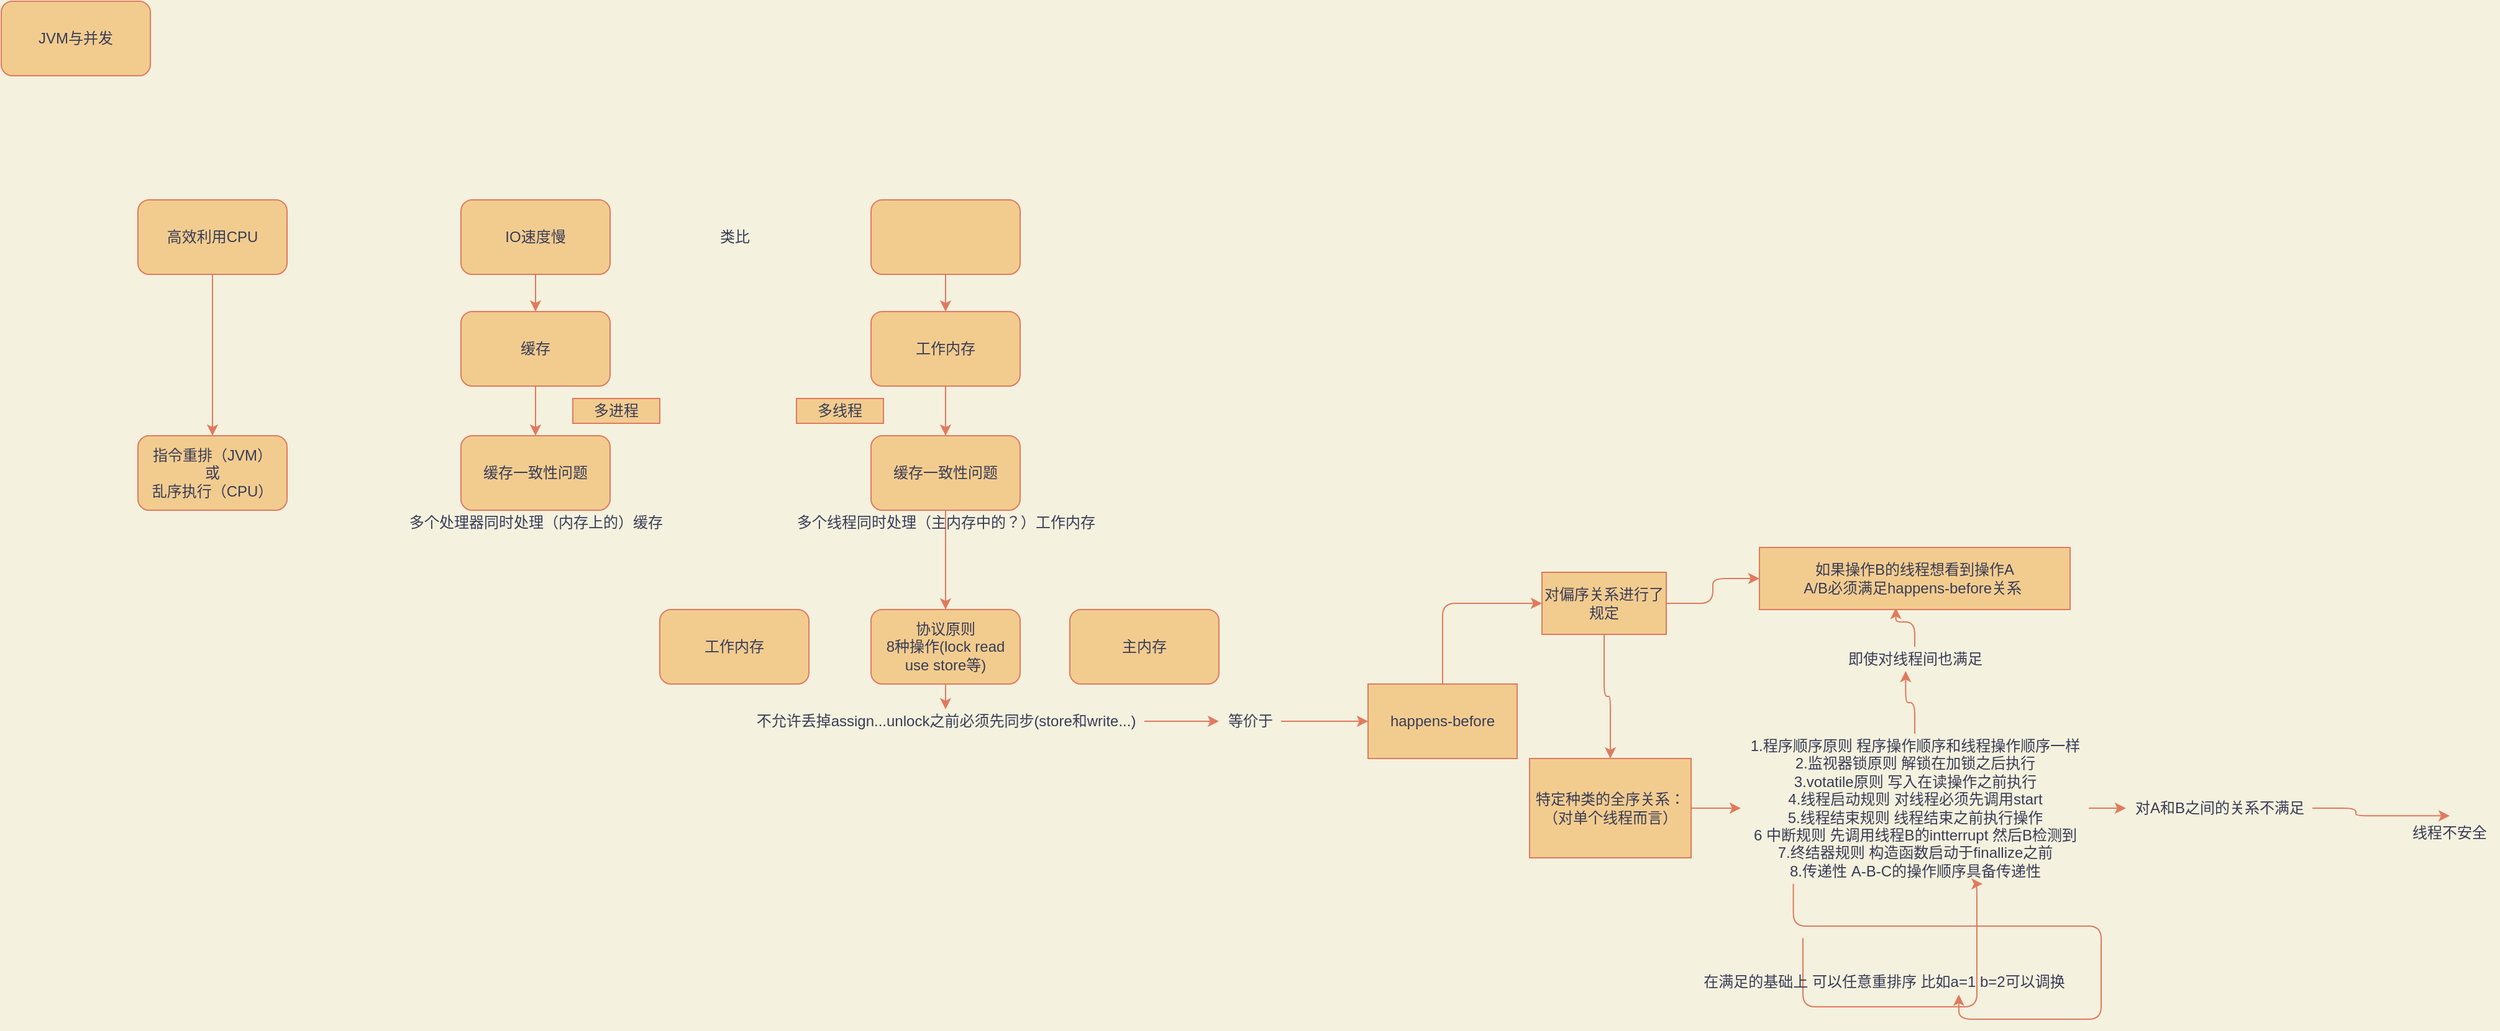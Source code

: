 <mxfile version="13.7.9" type="device" pages="6"><diagram id="zVt1zCeyTNpCJho7t7Lc" name="第 1 页"><mxGraphModel dx="886" dy="493" grid="1" gridSize="10" guides="1" tooltips="1" connect="1" arrows="1" fold="1" page="1" pageScale="1" pageWidth="3300" pageHeight="4681" background="#F4F1DE" math="0" shadow="0"><root><mxCell id="0"/><mxCell id="1" parent="0"/><mxCell id="kAeb5pjMIy7vT27orKq2-1" value="JVM与并发" style="rounded=1;whiteSpace=wrap;html=1;sketch=0;strokeColor=#E07A5F;fillColor=#F2CC8F;fontColor=#393C56;" vertex="1" parent="1"><mxGeometry x="390" y="80" width="120" height="60" as="geometry"/></mxCell><mxCell id="kAeb5pjMIy7vT27orKq2-4" value="" style="edgeStyle=orthogonalEdgeStyle;curved=0;rounded=1;sketch=0;orthogonalLoop=1;jettySize=auto;html=1;strokeColor=#E07A5F;fillColor=#F2CC8F;fontColor=#393C56;" edge="1" parent="1" source="kAeb5pjMIy7vT27orKq2-2" target="kAeb5pjMIy7vT27orKq2-3"><mxGeometry relative="1" as="geometry"/></mxCell><mxCell id="kAeb5pjMIy7vT27orKq2-2" value="IO速度慢" style="rounded=1;whiteSpace=wrap;html=1;sketch=0;strokeColor=#E07A5F;fillColor=#F2CC8F;fontColor=#393C56;" vertex="1" parent="1"><mxGeometry x="760" y="240" width="120" height="60" as="geometry"/></mxCell><mxCell id="kAeb5pjMIy7vT27orKq2-6" value="" style="edgeStyle=orthogonalEdgeStyle;curved=0;rounded=1;sketch=0;orthogonalLoop=1;jettySize=auto;html=1;strokeColor=#E07A5F;fillColor=#F2CC8F;fontColor=#393C56;" edge="1" parent="1" source="kAeb5pjMIy7vT27orKq2-3" target="kAeb5pjMIy7vT27orKq2-5"><mxGeometry relative="1" as="geometry"/></mxCell><mxCell id="kAeb5pjMIy7vT27orKq2-3" value="缓存" style="rounded=1;whiteSpace=wrap;html=1;sketch=0;strokeColor=#E07A5F;fillColor=#F2CC8F;fontColor=#393C56;" vertex="1" parent="1"><mxGeometry x="760" y="330" width="120" height="60" as="geometry"/></mxCell><mxCell id="kAeb5pjMIy7vT27orKq2-5" value="缓存一致性问题" style="rounded=1;whiteSpace=wrap;html=1;sketch=0;strokeColor=#E07A5F;fillColor=#F2CC8F;fontColor=#393C56;" vertex="1" parent="1"><mxGeometry x="760" y="430" width="120" height="60" as="geometry"/></mxCell><mxCell id="kAeb5pjMIy7vT27orKq2-7" value="多个处理器同时处理（内存上的）缓存" style="text;html=1;align=center;verticalAlign=middle;resizable=0;points=[];autosize=1;fontColor=#393C56;" vertex="1" parent="1"><mxGeometry x="710" y="490" width="220" height="20" as="geometry"/></mxCell><mxCell id="kAeb5pjMIy7vT27orKq2-10" value="" style="edgeStyle=orthogonalEdgeStyle;curved=0;rounded=1;sketch=0;orthogonalLoop=1;jettySize=auto;html=1;strokeColor=#E07A5F;fillColor=#F2CC8F;fontColor=#393C56;" edge="1" parent="1" source="kAeb5pjMIy7vT27orKq2-11" target="kAeb5pjMIy7vT27orKq2-13"><mxGeometry relative="1" as="geometry"/></mxCell><mxCell id="kAeb5pjMIy7vT27orKq2-11" value="高效利用CPU" style="rounded=1;whiteSpace=wrap;html=1;sketch=0;strokeColor=#E07A5F;fillColor=#F2CC8F;fontColor=#393C56;" vertex="1" parent="1"><mxGeometry x="500" y="240" width="120" height="60" as="geometry"/></mxCell><mxCell id="kAeb5pjMIy7vT27orKq2-13" value="指令重排（JVM）&lt;br&gt;或&lt;br&gt;乱序执行（CPU）" style="rounded=1;whiteSpace=wrap;html=1;sketch=0;strokeColor=#E07A5F;fillColor=#F2CC8F;fontColor=#393C56;" vertex="1" parent="1"><mxGeometry x="500" y="430" width="120" height="60" as="geometry"/></mxCell><mxCell id="kAeb5pjMIy7vT27orKq2-16" value="" style="edgeStyle=orthogonalEdgeStyle;curved=0;rounded=1;sketch=0;orthogonalLoop=1;jettySize=auto;html=1;strokeColor=#E07A5F;fillColor=#F2CC8F;fontColor=#393C56;" edge="1" parent="1" source="kAeb5pjMIy7vT27orKq2-17" target="kAeb5pjMIy7vT27orKq2-19"><mxGeometry relative="1" as="geometry"/></mxCell><mxCell id="kAeb5pjMIy7vT27orKq2-17" value="" style="rounded=1;whiteSpace=wrap;html=1;sketch=0;strokeColor=#E07A5F;fillColor=#F2CC8F;fontColor=#393C56;" vertex="1" parent="1"><mxGeometry x="1090" y="240" width="120" height="60" as="geometry"/></mxCell><mxCell id="kAeb5pjMIy7vT27orKq2-18" value="" style="edgeStyle=orthogonalEdgeStyle;curved=0;rounded=1;sketch=0;orthogonalLoop=1;jettySize=auto;html=1;strokeColor=#E07A5F;fillColor=#F2CC8F;fontColor=#393C56;" edge="1" parent="1" source="kAeb5pjMIy7vT27orKq2-19" target="kAeb5pjMIy7vT27orKq2-20"><mxGeometry relative="1" as="geometry"/></mxCell><mxCell id="kAeb5pjMIy7vT27orKq2-19" value="工作内存" style="rounded=1;whiteSpace=wrap;html=1;sketch=0;strokeColor=#E07A5F;fillColor=#F2CC8F;fontColor=#393C56;" vertex="1" parent="1"><mxGeometry x="1090" y="330" width="120" height="60" as="geometry"/></mxCell><mxCell id="kAeb5pjMIy7vT27orKq2-27" value="" style="edgeStyle=orthogonalEdgeStyle;curved=0;rounded=1;sketch=0;orthogonalLoop=1;jettySize=auto;html=1;strokeColor=#E07A5F;fillColor=#F2CC8F;fontColor=#393C56;" edge="1" parent="1" source="kAeb5pjMIy7vT27orKq2-20" target="kAeb5pjMIy7vT27orKq2-26"><mxGeometry relative="1" as="geometry"/></mxCell><mxCell id="kAeb5pjMIy7vT27orKq2-20" value="缓存一致性问题" style="rounded=1;whiteSpace=wrap;html=1;sketch=0;strokeColor=#E07A5F;fillColor=#F2CC8F;fontColor=#393C56;" vertex="1" parent="1"><mxGeometry x="1090" y="430" width="120" height="60" as="geometry"/></mxCell><mxCell id="kAeb5pjMIy7vT27orKq2-21" value="多个线程同时处理（主内存中的？）工作内存" style="text;html=1;align=center;verticalAlign=middle;resizable=0;points=[];autosize=1;fontColor=#393C56;" vertex="1" parent="1"><mxGeometry x="1020" y="490" width="260" height="20" as="geometry"/></mxCell><mxCell id="kAeb5pjMIy7vT27orKq2-22" value="类比" style="text;html=1;align=center;verticalAlign=middle;resizable=0;points=[];autosize=1;fontColor=#393C56;" vertex="1" parent="1"><mxGeometry x="960" y="260" width="40" height="20" as="geometry"/></mxCell><mxCell id="kAeb5pjMIy7vT27orKq2-23" value="多进程" style="whiteSpace=wrap;html=1;rounded=0;sketch=0;strokeColor=#E07A5F;fillColor=#F2CC8F;fontColor=#393C56;" vertex="1" parent="1"><mxGeometry x="850" y="400" width="70" height="20" as="geometry"/></mxCell><mxCell id="kAeb5pjMIy7vT27orKq2-24" value="多线程" style="whiteSpace=wrap;html=1;rounded=0;sketch=0;strokeColor=#E07A5F;fillColor=#F2CC8F;fontColor=#393C56;" vertex="1" parent="1"><mxGeometry x="1030" y="400" width="70" height="20" as="geometry"/></mxCell><mxCell id="kAeb5pjMIy7vT27orKq2-31" style="edgeStyle=orthogonalEdgeStyle;curved=0;rounded=1;sketch=0;orthogonalLoop=1;jettySize=auto;html=1;entryX=0.5;entryY=0.021;entryDx=0;entryDy=0;entryPerimeter=0;strokeColor=#E07A5F;fillColor=#F2CC8F;fontColor=#393C56;" edge="1" parent="1" source="kAeb5pjMIy7vT27orKq2-26" target="kAeb5pjMIy7vT27orKq2-30"><mxGeometry relative="1" as="geometry"/></mxCell><mxCell id="kAeb5pjMIy7vT27orKq2-26" value="协议原则&lt;br&gt;8种操作(lock read use store等)" style="rounded=1;whiteSpace=wrap;html=1;sketch=0;strokeColor=#E07A5F;fillColor=#F2CC8F;fontColor=#393C56;" vertex="1" parent="1"><mxGeometry x="1090" y="570" width="120" height="60" as="geometry"/></mxCell><mxCell id="kAeb5pjMIy7vT27orKq2-28" value="工作内存" style="rounded=1;whiteSpace=wrap;html=1;sketch=0;strokeColor=#E07A5F;fillColor=#F2CC8F;fontColor=#393C56;" vertex="1" parent="1"><mxGeometry x="920" y="570" width="120" height="60" as="geometry"/></mxCell><mxCell id="kAeb5pjMIy7vT27orKq2-29" value="主内存" style="rounded=1;whiteSpace=wrap;html=1;sketch=0;strokeColor=#E07A5F;fillColor=#F2CC8F;fontColor=#393C56;" vertex="1" parent="1"><mxGeometry x="1250" y="570" width="120" height="60" as="geometry"/></mxCell><mxCell id="kAeb5pjMIy7vT27orKq2-33" value="" style="edgeStyle=orthogonalEdgeStyle;curved=0;rounded=1;sketch=0;orthogonalLoop=1;jettySize=auto;html=1;strokeColor=#E07A5F;fillColor=#F2CC8F;fontColor=#393C56;" edge="1" parent="1" source="kAeb5pjMIy7vT27orKq2-35" target="kAeb5pjMIy7vT27orKq2-32"><mxGeometry relative="1" as="geometry"/></mxCell><mxCell id="kAeb5pjMIy7vT27orKq2-30" value="不允许丢掉assign...unlock之前必须先同步(store和write...)" style="text;html=1;align=center;verticalAlign=middle;resizable=0;points=[];autosize=1;fontColor=#393C56;" vertex="1" parent="1"><mxGeometry x="990" y="650" width="320" height="20" as="geometry"/></mxCell><mxCell id="sBFRfcxLtEcESgbfqWPV-3" value="" style="edgeStyle=orthogonalEdgeStyle;curved=0;rounded=1;sketch=0;orthogonalLoop=1;jettySize=auto;html=1;strokeColor=#E07A5F;fillColor=#F2CC8F;fontColor=#393C56;" edge="1" parent="1" source="kAeb5pjMIy7vT27orKq2-32" target="sBFRfcxLtEcESgbfqWPV-2"><mxGeometry relative="1" as="geometry"><Array as="points"><mxPoint x="1550" y="565"/></Array></mxGeometry></mxCell><mxCell id="kAeb5pjMIy7vT27orKq2-32" value="happens-before" style="whiteSpace=wrap;html=1;rounded=0;sketch=0;strokeColor=#E07A5F;fillColor=#F2CC8F;fontColor=#393C56;" vertex="1" parent="1"><mxGeometry x="1490" y="630" width="120" height="60" as="geometry"/></mxCell><mxCell id="kAeb5pjMIy7vT27orKq2-35" value="等价于" style="text;html=1;align=center;verticalAlign=middle;resizable=0;points=[];autosize=1;fontColor=#393C56;" vertex="1" parent="1"><mxGeometry x="1370" y="650" width="50" height="20" as="geometry"/></mxCell><mxCell id="kAeb5pjMIy7vT27orKq2-36" value="" style="edgeStyle=orthogonalEdgeStyle;curved=0;rounded=1;sketch=0;orthogonalLoop=1;jettySize=auto;html=1;strokeColor=#E07A5F;fillColor=#F2CC8F;fontColor=#393C56;" edge="1" parent="1" source="kAeb5pjMIy7vT27orKq2-30" target="kAeb5pjMIy7vT27orKq2-35"><mxGeometry relative="1" as="geometry"><mxPoint x="1310" y="660" as="sourcePoint"/><mxPoint x="1490" y="660" as="targetPoint"/></mxGeometry></mxCell><mxCell id="83h7KirQ1t3hgNFMpGYD-1" style="edgeStyle=orthogonalEdgeStyle;curved=0;rounded=1;sketch=0;orthogonalLoop=1;jettySize=auto;html=1;entryX=0.439;entryY=0.974;entryDx=0;entryDy=0;entryPerimeter=0;strokeColor=#E07A5F;fillColor=#F2CC8F;fontColor=#393C56;" edge="1" parent="1" source="83h7KirQ1t3hgNFMpGYD-2" target="sBFRfcxLtEcESgbfqWPV-6"><mxGeometry relative="1" as="geometry"/></mxCell><mxCell id="83h7KirQ1t3hgNFMpGYD-5" value="" style="edgeStyle=orthogonalEdgeStyle;curved=0;rounded=1;sketch=0;orthogonalLoop=1;jettySize=auto;html=1;strokeColor=#E07A5F;fillColor=#F2CC8F;fontColor=#393C56;entryX=0.507;entryY=-0.193;entryDx=0;entryDy=0;entryPerimeter=0;" edge="1" parent="1" source="83h7KirQ1t3hgNFMpGYD-6" target="83h7KirQ1t3hgNFMpGYD-9"><mxGeometry relative="1" as="geometry"><mxPoint x="2140" y="730.029" as="targetPoint"/></mxGeometry></mxCell><mxCell id="83h7KirQ1t3hgNFMpGYD-12" style="edgeStyle=orthogonalEdgeStyle;curved=0;rounded=1;sketch=0;orthogonalLoop=1;jettySize=auto;html=1;strokeColor=#E07A5F;fillColor=#F2CC8F;fontColor=#393C56;entryX=0.695;entryY=1.008;entryDx=0;entryDy=0;entryPerimeter=0;" edge="1" parent="1" source="83h7KirQ1t3hgNFMpGYD-13" target="sBFRfcxLtEcESgbfqWPV-1"><mxGeometry relative="1" as="geometry"><mxPoint x="1890" y="880" as="targetPoint"/><mxPoint x="1820" y="790" as="sourcePoint"/><Array as="points"><mxPoint x="1840" y="830"/><mxPoint x="1840" y="890"/><mxPoint x="1980" y="890"/><mxPoint x="1980" y="791"/></Array></mxGeometry></mxCell><mxCell id="sBFRfcxLtEcESgbfqWPV-1" value="1.程序顺序原则 程序操作顺序和线程操作顺序一样&lt;br&gt;2.监视器锁原则 解锁在加锁之后执行&lt;br&gt;3.votatile原则 写入在读操作之前执行&lt;br&gt;4.线程启动规则 对线程必须先调用start&lt;br&gt;5.线程结束规则 线程结束之前执行操作&lt;br&gt;6 中断规则 先调用线程B的intterrupt 然后B检测到&lt;br&gt;7.终结器规则 构造函数启动于finallize之前&lt;br&gt;8.传递性 A-B-C的操作顺序具备传递性" style="text;html=1;align=center;verticalAlign=middle;resizable=0;points=[];autosize=1;fontColor=#393C56;" vertex="1" parent="1"><mxGeometry x="1790" y="670" width="280" height="120" as="geometry"/></mxCell><mxCell id="sBFRfcxLtEcESgbfqWPV-5" value="" style="edgeStyle=orthogonalEdgeStyle;curved=0;rounded=1;sketch=0;orthogonalLoop=1;jettySize=auto;html=1;strokeColor=#E07A5F;fillColor=#F2CC8F;fontColor=#393C56;" edge="1" parent="1" source="sBFRfcxLtEcESgbfqWPV-2" target="sBFRfcxLtEcESgbfqWPV-4"><mxGeometry relative="1" as="geometry"/></mxCell><mxCell id="sBFRfcxLtEcESgbfqWPV-7" value="" style="edgeStyle=orthogonalEdgeStyle;curved=0;rounded=1;sketch=0;orthogonalLoop=1;jettySize=auto;html=1;strokeColor=#E07A5F;fillColor=#F2CC8F;fontColor=#393C56;" edge="1" parent="1" source="sBFRfcxLtEcESgbfqWPV-2" target="sBFRfcxLtEcESgbfqWPV-6"><mxGeometry relative="1" as="geometry"/></mxCell><mxCell id="sBFRfcxLtEcESgbfqWPV-2" value="对偏序关系进行了规定" style="whiteSpace=wrap;html=1;rounded=0;fontColor=#393C56;strokeColor=#E07A5F;fillColor=#F2CC8F;sketch=0;" vertex="1" parent="1"><mxGeometry x="1630" y="540" width="100" height="50" as="geometry"/></mxCell><mxCell id="83h7KirQ1t3hgNFMpGYD-16" style="edgeStyle=orthogonalEdgeStyle;curved=0;rounded=1;sketch=0;orthogonalLoop=1;jettySize=auto;html=1;strokeColor=#E07A5F;fillColor=#F2CC8F;fontColor=#393C56;" edge="1" parent="1" source="sBFRfcxLtEcESgbfqWPV-4" target="sBFRfcxLtEcESgbfqWPV-1"><mxGeometry relative="1" as="geometry"/></mxCell><mxCell id="sBFRfcxLtEcESgbfqWPV-4" value="特定种类的全序关系：&lt;br&gt;（对单个线程而言）" style="whiteSpace=wrap;html=1;rounded=0;fontColor=#393C56;strokeColor=#E07A5F;fillColor=#F2CC8F;sketch=0;" vertex="1" parent="1"><mxGeometry x="1620" y="690" width="130" height="80" as="geometry"/></mxCell><mxCell id="sBFRfcxLtEcESgbfqWPV-6" value="如果操作B的线程想看到操作A &lt;br&gt;A/B必须满足happens-before关系&amp;nbsp;" style="whiteSpace=wrap;html=1;rounded=0;fontColor=#393C56;strokeColor=#E07A5F;fillColor=#F2CC8F;sketch=0;" vertex="1" parent="1"><mxGeometry x="1805" y="520" width="250" height="50" as="geometry"/></mxCell><mxCell id="83h7KirQ1t3hgNFMpGYD-2" value="即使对线程间也满足" style="text;html=1;align=center;verticalAlign=middle;resizable=0;points=[];autosize=1;fontColor=#393C56;" vertex="1" parent="1"><mxGeometry x="1870" y="600" width="120" height="20" as="geometry"/></mxCell><mxCell id="83h7KirQ1t3hgNFMpGYD-3" style="edgeStyle=orthogonalEdgeStyle;curved=0;rounded=1;sketch=0;orthogonalLoop=1;jettySize=auto;html=1;entryX=0.439;entryY=0.974;entryDx=0;entryDy=0;entryPerimeter=0;strokeColor=#E07A5F;fillColor=#F2CC8F;fontColor=#393C56;" edge="1" parent="1" source="sBFRfcxLtEcESgbfqWPV-1" target="83h7KirQ1t3hgNFMpGYD-2"><mxGeometry relative="1" as="geometry"><mxPoint x="1920" y="640" as="sourcePoint"/><mxPoint x="1919.75" y="588.7" as="targetPoint"/></mxGeometry></mxCell><mxCell id="83h7KirQ1t3hgNFMpGYD-6" value="对A和B之间的关系不满足" style="text;html=1;align=center;verticalAlign=middle;resizable=0;points=[];autosize=1;fontColor=#393C56;" vertex="1" parent="1"><mxGeometry x="2100" y="720" width="150" height="20" as="geometry"/></mxCell><mxCell id="83h7KirQ1t3hgNFMpGYD-7" value="" style="edgeStyle=orthogonalEdgeStyle;curved=0;rounded=1;sketch=0;orthogonalLoop=1;jettySize=auto;html=1;strokeColor=#E07A5F;fillColor=#F2CC8F;fontColor=#393C56;" edge="1" parent="1" source="sBFRfcxLtEcESgbfqWPV-1" target="83h7KirQ1t3hgNFMpGYD-6"><mxGeometry relative="1" as="geometry"><mxPoint x="2060" y="730" as="sourcePoint"/><mxPoint x="2140" y="730" as="targetPoint"/></mxGeometry></mxCell><mxCell id="83h7KirQ1t3hgNFMpGYD-9" value="线程不安全" style="text;html=1;align=center;verticalAlign=middle;resizable=0;points=[];autosize=1;fontColor=#393C56;" vertex="1" parent="1"><mxGeometry x="2320" y="740" width="80" height="20" as="geometry"/></mxCell><mxCell id="83h7KirQ1t3hgNFMpGYD-13" value="在满足的基础上 可以任意重排序 比如a=1 b=2可以调换" style="text;html=1;align=center;verticalAlign=middle;resizable=0;points=[];autosize=1;fontColor=#393C56;" vertex="1" parent="1"><mxGeometry x="1750" y="860" width="310" height="20" as="geometry"/></mxCell><mxCell id="83h7KirQ1t3hgNFMpGYD-15" style="edgeStyle=orthogonalEdgeStyle;curved=0;rounded=1;sketch=0;orthogonalLoop=1;jettySize=auto;html=1;strokeColor=#E07A5F;fillColor=#F2CC8F;fontColor=#393C56;entryX=0.695;entryY=1.008;entryDx=0;entryDy=0;entryPerimeter=0;exitX=0.151;exitY=1.008;exitDx=0;exitDy=0;exitPerimeter=0;" edge="1" parent="1" source="sBFRfcxLtEcESgbfqWPV-1" target="83h7KirQ1t3hgNFMpGYD-13"><mxGeometry relative="1" as="geometry"><mxPoint x="1984.6" y="790.96" as="targetPoint"/><mxPoint x="1840" y="790" as="sourcePoint"/><Array as="points"/></mxGeometry></mxCell></root></mxGraphModel></diagram><diagram id="y1ghR2aLp9-3Ub3-Qhmk" name="volatile"><mxGraphModel dx="886" dy="493" grid="1" gridSize="10" guides="1" tooltips="1" connect="1" arrows="1" fold="1" page="1" pageScale="1" pageWidth="3300" pageHeight="4681" background="#F4F1DE" math="0" shadow="0"><root><mxCell id="rJXA-Ah8igFcic4ddbf7-0"/><mxCell id="rJXA-Ah8igFcic4ddbf7-1" parent="rJXA-Ah8igFcic4ddbf7-0"/><mxCell id="cM7Ppsp1KHzUcEYUyRVU-26" value="" style="rounded=1;whiteSpace=wrap;html=1;sketch=0;strokeColor=#E07A5F;fillColor=#F2CC8F;fontColor=#393C56;" vertex="1" parent="rJXA-Ah8igFcic4ddbf7-1"><mxGeometry x="40" y="505" width="250" height="65" as="geometry"/></mxCell><mxCell id="cM7Ppsp1KHzUcEYUyRVU-1" style="edgeStyle=orthogonalEdgeStyle;curved=0;rounded=1;sketch=0;orthogonalLoop=1;jettySize=auto;html=1;strokeColor=#E07A5F;fillColor=#F2CC8F;fontColor=#393C56;labelBackgroundColor=#F4F1DE;" edge="1" parent="rJXA-Ah8igFcic4ddbf7-1" source="cM7Ppsp1KHzUcEYUyRVU-0" target="cM7Ppsp1KHzUcEYUyRVU-2"><mxGeometry relative="1" as="geometry"><mxPoint x="820" y="210" as="targetPoint"/></mxGeometry></mxCell><mxCell id="cM7Ppsp1KHzUcEYUyRVU-10" style="edgeStyle=orthogonalEdgeStyle;curved=0;rounded=1;sketch=0;orthogonalLoop=1;jettySize=auto;html=1;strokeColor=#E07A5F;fillColor=#F2CC8F;fontColor=#393C56;entryX=-0.017;entryY=0.445;entryDx=0;entryDy=0;entryPerimeter=0;" edge="1" parent="rJXA-Ah8igFcic4ddbf7-1" source="cM7Ppsp1KHzUcEYUyRVU-0" target="cM7Ppsp1KHzUcEYUyRVU-11"><mxGeometry relative="1" as="geometry"><mxPoint x="820" y="180" as="targetPoint"/><Array as="points"><mxPoint x="680" y="180"/><mxPoint x="758" y="180"/><mxPoint x="758" y="147"/></Array></mxGeometry></mxCell><mxCell id="cM7Ppsp1KHzUcEYUyRVU-0" value="volatile" style="rounded=1;whiteSpace=wrap;html=1;sketch=0;strokeColor=#E07A5F;fillColor=#F2CC8F;fontColor=#393C56;" vertex="1" parent="rJXA-Ah8igFcic4ddbf7-1"><mxGeometry x="600" y="260" width="120" height="60" as="geometry"/></mxCell><mxCell id="cM7Ppsp1KHzUcEYUyRVU-6" value="" style="edgeStyle=orthogonalEdgeStyle;curved=0;rounded=1;sketch=0;orthogonalLoop=1;jettySize=auto;html=1;strokeColor=#E07A5F;fillColor=#F2CC8F;fontColor=#393C56;" edge="1" parent="rJXA-Ah8igFcic4ddbf7-1" source="cM7Ppsp1KHzUcEYUyRVU-2" target="cM7Ppsp1KHzUcEYUyRVU-5"><mxGeometry relative="1" as="geometry"/></mxCell><mxCell id="cM7Ppsp1KHzUcEYUyRVU-9" value="" style="edgeStyle=orthogonalEdgeStyle;curved=0;rounded=1;sketch=0;orthogonalLoop=1;jettySize=auto;html=1;strokeColor=#E07A5F;fillColor=#F2CC8F;fontColor=#393C56;" edge="1" parent="rJXA-Ah8igFcic4ddbf7-1" source="cM7Ppsp1KHzUcEYUyRVU-2"><mxGeometry relative="1" as="geometry"><mxPoint x="800" y="420" as="targetPoint"/></mxGeometry></mxCell><mxCell id="cM7Ppsp1KHzUcEYUyRVU-2" value="优点:可见性" style="rounded=1;whiteSpace=wrap;html=1;fillColor=#F2CC8F;strokeColor=#E07A5F;fontColor=#393C56;" vertex="1" parent="rJXA-Ah8igFcic4ddbf7-1"><mxGeometry x="600" y="390" width="120" height="60" as="geometry"/></mxCell><mxCell id="cM7Ppsp1KHzUcEYUyRVU-14" value="" style="edgeStyle=orthogonalEdgeStyle;curved=0;rounded=1;sketch=0;orthogonalLoop=1;jettySize=auto;html=1;strokeColor=#E07A5F;fillColor=#F2CC8F;fontColor=#393C56;" edge="1" parent="rJXA-Ah8igFcic4ddbf7-1" source="cM7Ppsp1KHzUcEYUyRVU-5" target="cM7Ppsp1KHzUcEYUyRVU-13"><mxGeometry relative="1" as="geometry"/></mxCell><mxCell id="cM7Ppsp1KHzUcEYUyRVU-16" value="" style="edgeStyle=orthogonalEdgeStyle;curved=0;rounded=1;sketch=0;orthogonalLoop=1;jettySize=auto;html=1;strokeColor=#E07A5F;fillColor=#F2CC8F;fontColor=#393C56;" edge="1" parent="rJXA-Ah8igFcic4ddbf7-1" source="cM7Ppsp1KHzUcEYUyRVU-5" target="cM7Ppsp1KHzUcEYUyRVU-15"><mxGeometry relative="1" as="geometry"/></mxCell><mxCell id="cM7Ppsp1KHzUcEYUyRVU-19" value="" style="edgeStyle=orthogonalEdgeStyle;curved=0;rounded=1;sketch=0;orthogonalLoop=1;jettySize=auto;html=1;strokeColor=#E07A5F;fillColor=#F2CC8F;fontColor=#393C56;" edge="1" parent="rJXA-Ah8igFcic4ddbf7-1" source="cM7Ppsp1KHzUcEYUyRVU-5" target="cM7Ppsp1KHzUcEYUyRVU-18"><mxGeometry relative="1" as="geometry"/></mxCell><mxCell id="cM7Ppsp1KHzUcEYUyRVU-5" value="优点2:禁止重排序" style="rounded=1;whiteSpace=wrap;html=1;fillColor=#F2CC8F;strokeColor=#E07A5F;fontColor=#393C56;" vertex="1" parent="rJXA-Ah8igFcic4ddbf7-1"><mxGeometry x="600" y="510" width="120" height="60" as="geometry"/></mxCell><mxCell id="cM7Ppsp1KHzUcEYUyRVU-7" value="理由是" style="text;html=1;align=center;verticalAlign=middle;resizable=0;points=[];autosize=1;fontColor=#393C56;" vertex="1" parent="rJXA-Ah8igFcic4ddbf7-1"><mxGeometry x="735" y="670" width="50" height="20" as="geometry"/></mxCell><mxCell id="cM7Ppsp1KHzUcEYUyRVU-11" value="适用场景" style="whiteSpace=wrap;html=1;rounded=1;fontColor=#393C56;strokeColor=#E07A5F;fillColor=#F2CC8F;" vertex="1" parent="rJXA-Ah8igFcic4ddbf7-1"><mxGeometry x="785" y="120" width="120" height="60" as="geometry"/></mxCell><mxCell id="cM7Ppsp1KHzUcEYUyRVU-12" value="没有不变性约束&lt;br&gt;只是检查 没有修改&lt;br&gt;只有一个线程修改&lt;br&gt;&lt;br&gt;&lt;br&gt;——put if absent&lt;br&gt;while(!flag)" style="text;html=1;align=center;verticalAlign=middle;resizable=0;points=[];autosize=1;fontColor=#393C56;" vertex="1" parent="rJXA-Ah8igFcic4ddbf7-1"><mxGeometry x="930" y="100" width="110" height="100" as="geometry"/></mxCell><mxCell id="cM7Ppsp1KHzUcEYUyRVU-13" value="缺点:不线程安全" style="rounded=1;whiteSpace=wrap;html=1;fillColor=#F2CC8F;strokeColor=#E07A5F;fontColor=#393C56;" vertex="1" parent="rJXA-Ah8igFcic4ddbf7-1"><mxGeometry x="600" y="650" width="120" height="60" as="geometry"/></mxCell><mxCell id="j_lFrjgdTpnnjZaUA_4R-4" value="" style="edgeStyle=orthogonalEdgeStyle;curved=0;rounded=1;sketch=0;orthogonalLoop=1;jettySize=auto;html=1;strokeColor=#E07A5F;fillColor=#F2CC8F;fontColor=#393C56;" edge="1" parent="rJXA-Ah8igFcic4ddbf7-1" source="cM7Ppsp1KHzUcEYUyRVU-15" target="j_lFrjgdTpnnjZaUA_4R-3"><mxGeometry relative="1" as="geometry"/></mxCell><mxCell id="cM7Ppsp1KHzUcEYUyRVU-15" value="重排序" style="rounded=1;whiteSpace=wrap;html=1;fillColor=#F2CC8F;strokeColor=#E07A5F;fontColor=#393C56;" vertex="1" parent="rJXA-Ah8igFcic4ddbf7-1"><mxGeometry x="890" y="510" width="120" height="60" as="geometry"/></mxCell><mxCell id="cM7Ppsp1KHzUcEYUyRVU-17" value="多个CPU下可能出现问题" style="text;html=1;align=center;verticalAlign=middle;resizable=0;points=[];autosize=1;fontColor=#393C56;" vertex="1" parent="rJXA-Ah8igFcic4ddbf7-1"><mxGeometry x="1010" y="545" width="150" height="20" as="geometry"/></mxCell><mxCell id="cM7Ppsp1KHzUcEYUyRVU-24" value="" style="edgeStyle=orthogonalEdgeStyle;curved=0;rounded=1;sketch=0;orthogonalLoop=1;jettySize=auto;html=1;strokeColor=#E07A5F;fillColor=#F2CC8F;fontColor=#393C56;" edge="1" parent="rJXA-Ah8igFcic4ddbf7-1" source="cM7Ppsp1KHzUcEYUyRVU-18" target="cM7Ppsp1KHzUcEYUyRVU-20"><mxGeometry relative="1" as="geometry"/></mxCell><mxCell id="cM7Ppsp1KHzUcEYUyRVU-18" value="原理:&lt;br&gt;&lt;span&gt;内存屏障(memory barrier/memory fence)&lt;/span&gt;" style="rounded=1;whiteSpace=wrap;html=1;fillColor=#F2CC8F;strokeColor=#E07A5F;fontColor=#393C56;" vertex="1" parent="rJXA-Ah8igFcic4ddbf7-1"><mxGeometry x="390" y="510" width="120" height="60" as="geometry"/></mxCell><mxCell id="cM7Ppsp1KHzUcEYUyRVU-20" value="&lt;font color=&quot;#ff0000&quot;&gt;lock&lt;/font&gt; addl $0*0 (%esp)&lt;br&gt;lock后把ESP寄存器+0&lt;br&gt;lock的作用 约等于 缓存版本的 store+write" style="text;html=1;align=center;verticalAlign=middle;resizable=0;points=[];autosize=1;fontColor=#393C56;" vertex="1" parent="rJXA-Ah8igFcic4ddbf7-1"><mxGeometry x="50" y="515" width="240" height="50" as="geometry"/></mxCell><mxCell id="cM7Ppsp1KHzUcEYUyRVU-21" value="这句话之前的指令由于lock 的存在&lt;br&gt;导致全部执行" style="text;html=1;align=center;verticalAlign=middle;resizable=0;points=[];autosize=1;fontColor=#393C56;" vertex="1" parent="rJXA-Ah8igFcic4ddbf7-1"><mxGeometry x="75" y="460" width="200" height="30" as="geometry"/></mxCell><mxCell id="cM7Ppsp1KHzUcEYUyRVU-22" value="这句话之后的指令由于lock 的存在&lt;br&gt;不能被移动到lock之前" style="text;html=1;align=center;verticalAlign=middle;resizable=0;points=[];autosize=1;fontColor=#393C56;" vertex="1" parent="rJXA-Ah8igFcic4ddbf7-1"><mxGeometry x="70" y="580" width="200" height="30" as="geometry"/></mxCell><mxCell id="cM7Ppsp1KHzUcEYUyRVU-23" value="写操作时..." style="text;html=1;align=center;verticalAlign=middle;resizable=0;points=[];autosize=1;fontColor=#393C56;" vertex="1" parent="rJXA-Ah8igFcic4ddbf7-1"><mxGeometry x="120" y="430" width="70" height="20" as="geometry"/></mxCell><mxCell id="cM7Ppsp1KHzUcEYUyRVU-27" value="实现:内存协议&lt;br&gt;1.load和use必须相邻地使用&lt;br&gt;2.assign和store必须相邻地使用&lt;br&gt;" style="text;html=1;align=center;verticalAlign=middle;resizable=0;points=[];autosize=1;fontColor=#393C56;" vertex="1" parent="rJXA-Ah8igFcic4ddbf7-1"><mxGeometry x="980" y="395" width="180" height="50" as="geometry"/></mxCell><mxCell id="cM7Ppsp1KHzUcEYUyRVU-28" value="3.先read/write的线程 先load/use(保证指令不被重排序)" style="text;html=1;align=center;verticalAlign=middle;resizable=0;points=[];autosize=1;fontColor=#393C56;" vertex="1" parent="rJXA-Ah8igFcic4ddbf7-1"><mxGeometry x="320" y="465" width="300" height="20" as="geometry"/></mxCell><mxCell id="j_lFrjgdTpnnjZaUA_4R-2" value="变量被修改后立刻刷新到主内存中&lt;br&gt;&lt;br&gt;使用前立刻从主内存中刷新" style="whiteSpace=wrap;html=1;rounded=0;sketch=0;strokeColor=#E07A5F;fillColor=#F2CC8F;fontColor=#393C56;" vertex="1" parent="rJXA-Ah8igFcic4ddbf7-1"><mxGeometry x="800" y="390" width="180" height="60" as="geometry"/></mxCell><mxCell id="j_lFrjgdTpnnjZaUA_4R-3" value="保证“线程内表现为串行”" style="rounded=1;whiteSpace=wrap;html=1;fillColor=#F2CC8F;strokeColor=#E07A5F;fontColor=#393C56;" vertex="1" parent="rJXA-Ah8igFcic4ddbf7-1"><mxGeometry x="1010" y="610" width="140" height="50" as="geometry"/></mxCell><mxCell id="j_lFrjgdTpnnjZaUA_4R-5" value="但是线程A看线程B是乱序" style="rounded=1;whiteSpace=wrap;html=1;fillColor=#F2CC8F;strokeColor=#E07A5F;fontColor=#393C56;" vertex="1" parent="rJXA-Ah8igFcic4ddbf7-1"><mxGeometry x="1200" y="610" width="140" height="50" as="geometry"/></mxCell></root></mxGraphModel></diagram><diagram name="第 1 页" id="05IBmwG0WjvbkWu2HjvH"><mxGraphModel dx="886" dy="493" grid="1" gridSize="10" guides="1" tooltips="1" connect="1" arrows="1" fold="1" page="1" pageScale="1" pageWidth="3300" pageHeight="4681" background="#F4F1DE" math="0" shadow="0"><root><mxCell id="0"/><mxCell id="1" parent="0"/><mxCell id="kAeb5pjMIy7vT27orKq2-1" value="JVM与并发" style="rounded=1;whiteSpace=wrap;html=1;sketch=0;strokeColor=#E07A5F;fillColor=#F2CC8F;fontColor=#393C56;" vertex="1" parent="1"><mxGeometry x="390" y="80" width="120" height="60" as="geometry"/></mxCell><mxCell id="kAeb5pjMIy7vT27orKq2-4" value="" style="edgeStyle=orthogonalEdgeStyle;curved=0;rounded=1;sketch=0;orthogonalLoop=1;jettySize=auto;html=1;strokeColor=#E07A5F;fillColor=#F2CC8F;fontColor=#393C56;" edge="1" parent="1" source="kAeb5pjMIy7vT27orKq2-2" target="kAeb5pjMIy7vT27orKq2-3"><mxGeometry relative="1" as="geometry"/></mxCell><mxCell id="kAeb5pjMIy7vT27orKq2-2" value="IO速度慢" style="rounded=1;whiteSpace=wrap;html=1;sketch=0;strokeColor=#E07A5F;fillColor=#F2CC8F;fontColor=#393C56;" vertex="1" parent="1"><mxGeometry x="760" y="240" width="120" height="60" as="geometry"/></mxCell><mxCell id="kAeb5pjMIy7vT27orKq2-6" value="" style="edgeStyle=orthogonalEdgeStyle;curved=0;rounded=1;sketch=0;orthogonalLoop=1;jettySize=auto;html=1;strokeColor=#E07A5F;fillColor=#F2CC8F;fontColor=#393C56;" edge="1" parent="1" source="kAeb5pjMIy7vT27orKq2-3" target="kAeb5pjMIy7vT27orKq2-5"><mxGeometry relative="1" as="geometry"/></mxCell><mxCell id="kAeb5pjMIy7vT27orKq2-3" value="缓存" style="rounded=1;whiteSpace=wrap;html=1;sketch=0;strokeColor=#E07A5F;fillColor=#F2CC8F;fontColor=#393C56;" vertex="1" parent="1"><mxGeometry x="760" y="330" width="120" height="60" as="geometry"/></mxCell><mxCell id="kAeb5pjMIy7vT27orKq2-5" value="缓存一致性问题" style="rounded=1;whiteSpace=wrap;html=1;sketch=0;strokeColor=#E07A5F;fillColor=#F2CC8F;fontColor=#393C56;" vertex="1" parent="1"><mxGeometry x="760" y="430" width="120" height="60" as="geometry"/></mxCell><mxCell id="kAeb5pjMIy7vT27orKq2-7" value="多个处理器同时处理（内存上的）缓存" style="text;html=1;align=center;verticalAlign=middle;resizable=0;points=[];autosize=1;fontColor=#393C56;" vertex="1" parent="1"><mxGeometry x="710" y="490" width="220" height="20" as="geometry"/></mxCell><mxCell id="kAeb5pjMIy7vT27orKq2-10" value="" style="edgeStyle=orthogonalEdgeStyle;curved=0;rounded=1;sketch=0;orthogonalLoop=1;jettySize=auto;html=1;strokeColor=#E07A5F;fillColor=#F2CC8F;fontColor=#393C56;" edge="1" parent="1" source="kAeb5pjMIy7vT27orKq2-11" target="kAeb5pjMIy7vT27orKq2-13"><mxGeometry relative="1" as="geometry"/></mxCell><mxCell id="kAeb5pjMIy7vT27orKq2-11" value="高效利用CPU" style="rounded=1;whiteSpace=wrap;html=1;sketch=0;strokeColor=#E07A5F;fillColor=#F2CC8F;fontColor=#393C56;" vertex="1" parent="1"><mxGeometry x="500" y="240" width="120" height="60" as="geometry"/></mxCell><mxCell id="kAeb5pjMIy7vT27orKq2-13" value="指令重排（JVM）&lt;br&gt;或&lt;br&gt;乱序执行（CPU）" style="rounded=1;whiteSpace=wrap;html=1;sketch=0;strokeColor=#E07A5F;fillColor=#F2CC8F;fontColor=#393C56;" vertex="1" parent="1"><mxGeometry x="500" y="430" width="120" height="60" as="geometry"/></mxCell><mxCell id="kAeb5pjMIy7vT27orKq2-16" value="" style="edgeStyle=orthogonalEdgeStyle;curved=0;rounded=1;sketch=0;orthogonalLoop=1;jettySize=auto;html=1;strokeColor=#E07A5F;fillColor=#F2CC8F;fontColor=#393C56;" edge="1" parent="1" source="kAeb5pjMIy7vT27orKq2-17" target="kAeb5pjMIy7vT27orKq2-19"><mxGeometry relative="1" as="geometry"/></mxCell><mxCell id="kAeb5pjMIy7vT27orKq2-17" value="" style="rounded=1;whiteSpace=wrap;html=1;sketch=0;strokeColor=#E07A5F;fillColor=#F2CC8F;fontColor=#393C56;" vertex="1" parent="1"><mxGeometry x="1090" y="240" width="120" height="60" as="geometry"/></mxCell><mxCell id="kAeb5pjMIy7vT27orKq2-18" value="" style="edgeStyle=orthogonalEdgeStyle;curved=0;rounded=1;sketch=0;orthogonalLoop=1;jettySize=auto;html=1;strokeColor=#E07A5F;fillColor=#F2CC8F;fontColor=#393C56;" edge="1" parent="1" source="kAeb5pjMIy7vT27orKq2-19" target="kAeb5pjMIy7vT27orKq2-20"><mxGeometry relative="1" as="geometry"/></mxCell><mxCell id="kAeb5pjMIy7vT27orKq2-19" value="工作内存" style="rounded=1;whiteSpace=wrap;html=1;sketch=0;strokeColor=#E07A5F;fillColor=#F2CC8F;fontColor=#393C56;" vertex="1" parent="1"><mxGeometry x="1090" y="330" width="120" height="60" as="geometry"/></mxCell><mxCell id="kAeb5pjMIy7vT27orKq2-27" value="" style="edgeStyle=orthogonalEdgeStyle;curved=0;rounded=1;sketch=0;orthogonalLoop=1;jettySize=auto;html=1;strokeColor=#E07A5F;fillColor=#F2CC8F;fontColor=#393C56;" edge="1" parent="1" source="kAeb5pjMIy7vT27orKq2-20" target="kAeb5pjMIy7vT27orKq2-26"><mxGeometry relative="1" as="geometry"/></mxCell><mxCell id="kAeb5pjMIy7vT27orKq2-20" value="缓存一致性问题" style="rounded=1;whiteSpace=wrap;html=1;sketch=0;strokeColor=#E07A5F;fillColor=#F2CC8F;fontColor=#393C56;" vertex="1" parent="1"><mxGeometry x="1090" y="430" width="120" height="60" as="geometry"/></mxCell><mxCell id="kAeb5pjMIy7vT27orKq2-21" value="多个线程同时处理（主内存中的？）工作内存" style="text;html=1;align=center;verticalAlign=middle;resizable=0;points=[];autosize=1;fontColor=#393C56;" vertex="1" parent="1"><mxGeometry x="1020" y="490" width="260" height="20" as="geometry"/></mxCell><mxCell id="kAeb5pjMIy7vT27orKq2-22" value="类比" style="text;html=1;align=center;verticalAlign=middle;resizable=0;points=[];autosize=1;fontColor=#393C56;" vertex="1" parent="1"><mxGeometry x="960" y="260" width="40" height="20" as="geometry"/></mxCell><mxCell id="kAeb5pjMIy7vT27orKq2-23" value="多进程" style="whiteSpace=wrap;html=1;rounded=0;sketch=0;strokeColor=#E07A5F;fillColor=#F2CC8F;fontColor=#393C56;" vertex="1" parent="1"><mxGeometry x="850" y="400" width="70" height="20" as="geometry"/></mxCell><mxCell id="kAeb5pjMIy7vT27orKq2-24" value="多线程" style="whiteSpace=wrap;html=1;rounded=0;sketch=0;strokeColor=#E07A5F;fillColor=#F2CC8F;fontColor=#393C56;" vertex="1" parent="1"><mxGeometry x="1030" y="400" width="70" height="20" as="geometry"/></mxCell><mxCell id="kAeb5pjMIy7vT27orKq2-31" style="edgeStyle=orthogonalEdgeStyle;curved=0;rounded=1;sketch=0;orthogonalLoop=1;jettySize=auto;html=1;entryX=0.5;entryY=0.021;entryDx=0;entryDy=0;entryPerimeter=0;strokeColor=#E07A5F;fillColor=#F2CC8F;fontColor=#393C56;" edge="1" parent="1" source="kAeb5pjMIy7vT27orKq2-26" target="kAeb5pjMIy7vT27orKq2-30"><mxGeometry relative="1" as="geometry"/></mxCell><mxCell id="kAeb5pjMIy7vT27orKq2-26" value="协议原则&lt;br&gt;8种操作(lock read use store等)" style="rounded=1;whiteSpace=wrap;html=1;sketch=0;strokeColor=#E07A5F;fillColor=#F2CC8F;fontColor=#393C56;" vertex="1" parent="1"><mxGeometry x="1090" y="570" width="120" height="60" as="geometry"/></mxCell><mxCell id="kAeb5pjMIy7vT27orKq2-28" value="工作内存" style="rounded=1;whiteSpace=wrap;html=1;sketch=0;strokeColor=#E07A5F;fillColor=#F2CC8F;fontColor=#393C56;" vertex="1" parent="1"><mxGeometry x="920" y="570" width="120" height="60" as="geometry"/></mxCell><mxCell id="kAeb5pjMIy7vT27orKq2-29" value="主内存" style="rounded=1;whiteSpace=wrap;html=1;sketch=0;strokeColor=#E07A5F;fillColor=#F2CC8F;fontColor=#393C56;" vertex="1" parent="1"><mxGeometry x="1250" y="570" width="120" height="60" as="geometry"/></mxCell><mxCell id="kAeb5pjMIy7vT27orKq2-33" value="" style="edgeStyle=orthogonalEdgeStyle;curved=0;rounded=1;sketch=0;orthogonalLoop=1;jettySize=auto;html=1;strokeColor=#E07A5F;fillColor=#F2CC8F;fontColor=#393C56;" edge="1" parent="1" source="kAeb5pjMIy7vT27orKq2-35" target="kAeb5pjMIy7vT27orKq2-32"><mxGeometry relative="1" as="geometry"/></mxCell><mxCell id="kAeb5pjMIy7vT27orKq2-30" value="不允许丢掉assign...unlock之前必须先同步(store和write...)" style="text;html=1;align=center;verticalAlign=middle;resizable=0;points=[];autosize=1;fontColor=#393C56;" vertex="1" parent="1"><mxGeometry x="990" y="650" width="320" height="20" as="geometry"/></mxCell><mxCell id="sBFRfcxLtEcESgbfqWPV-3" value="" style="edgeStyle=orthogonalEdgeStyle;curved=0;rounded=1;sketch=0;orthogonalLoop=1;jettySize=auto;html=1;strokeColor=#E07A5F;fillColor=#F2CC8F;fontColor=#393C56;" edge="1" parent="1" source="kAeb5pjMIy7vT27orKq2-32" target="sBFRfcxLtEcESgbfqWPV-2"><mxGeometry relative="1" as="geometry"><Array as="points"><mxPoint x="1550" y="565"/></Array></mxGeometry></mxCell><mxCell id="kAeb5pjMIy7vT27orKq2-32" value="happens-before" style="whiteSpace=wrap;html=1;rounded=0;sketch=0;strokeColor=#E07A5F;fillColor=#F2CC8F;fontColor=#393C56;" vertex="1" parent="1"><mxGeometry x="1490" y="630" width="120" height="60" as="geometry"/></mxCell><mxCell id="kAeb5pjMIy7vT27orKq2-35" value="等价于" style="text;html=1;align=center;verticalAlign=middle;resizable=0;points=[];autosize=1;fontColor=#393C56;" vertex="1" parent="1"><mxGeometry x="1370" y="650" width="50" height="20" as="geometry"/></mxCell><mxCell id="kAeb5pjMIy7vT27orKq2-36" value="" style="edgeStyle=orthogonalEdgeStyle;curved=0;rounded=1;sketch=0;orthogonalLoop=1;jettySize=auto;html=1;strokeColor=#E07A5F;fillColor=#F2CC8F;fontColor=#393C56;" edge="1" parent="1" source="kAeb5pjMIy7vT27orKq2-30" target="kAeb5pjMIy7vT27orKq2-35"><mxGeometry relative="1" as="geometry"><mxPoint x="1310" y="660" as="sourcePoint"/><mxPoint x="1490" y="660" as="targetPoint"/></mxGeometry></mxCell><mxCell id="83h7KirQ1t3hgNFMpGYD-1" style="edgeStyle=orthogonalEdgeStyle;curved=0;rounded=1;sketch=0;orthogonalLoop=1;jettySize=auto;html=1;entryX=0.439;entryY=0.974;entryDx=0;entryDy=0;entryPerimeter=0;strokeColor=#E07A5F;fillColor=#F2CC8F;fontColor=#393C56;" edge="1" parent="1" source="83h7KirQ1t3hgNFMpGYD-2" target="sBFRfcxLtEcESgbfqWPV-6"><mxGeometry relative="1" as="geometry"/></mxCell><mxCell id="83h7KirQ1t3hgNFMpGYD-5" value="" style="edgeStyle=orthogonalEdgeStyle;curved=0;rounded=1;sketch=0;orthogonalLoop=1;jettySize=auto;html=1;strokeColor=#E07A5F;fillColor=#F2CC8F;fontColor=#393C56;entryX=0.507;entryY=-0.193;entryDx=0;entryDy=0;entryPerimeter=0;" edge="1" parent="1" source="83h7KirQ1t3hgNFMpGYD-6" target="83h7KirQ1t3hgNFMpGYD-9"><mxGeometry relative="1" as="geometry"><mxPoint x="2140" y="730.029" as="targetPoint"/></mxGeometry></mxCell><mxCell id="83h7KirQ1t3hgNFMpGYD-12" style="edgeStyle=orthogonalEdgeStyle;curved=0;rounded=1;sketch=0;orthogonalLoop=1;jettySize=auto;html=1;strokeColor=#E07A5F;fillColor=#F2CC8F;fontColor=#393C56;entryX=0.695;entryY=1.008;entryDx=0;entryDy=0;entryPerimeter=0;" edge="1" parent="1" source="83h7KirQ1t3hgNFMpGYD-13" target="sBFRfcxLtEcESgbfqWPV-1"><mxGeometry relative="1" as="geometry"><mxPoint x="1890" y="880" as="targetPoint"/><mxPoint x="1820" y="790" as="sourcePoint"/><Array as="points"><mxPoint x="1840" y="830"/><mxPoint x="1840" y="890"/><mxPoint x="1980" y="890"/><mxPoint x="1980" y="791"/></Array></mxGeometry></mxCell><mxCell id="sBFRfcxLtEcESgbfqWPV-1" value="1.程序顺序原则 程序操作顺序和线程操作顺序一样&lt;br&gt;2.监视器锁原则 解锁在加锁之后执行&lt;br&gt;3.votatile原则 写入在读操作之前执行&lt;br&gt;4.线程启动规则 对线程必须先调用start&lt;br&gt;5.线程结束规则 线程结束之前执行操作&lt;br&gt;6 中断规则 先调用线程B的intterrupt 然后B检测到&lt;br&gt;7.终结器规则 构造函数启动于finallize之前&lt;br&gt;8.传递性 A-B-C的操作顺序具备传递性" style="text;html=1;align=center;verticalAlign=middle;resizable=0;points=[];autosize=1;fontColor=#393C56;" vertex="1" parent="1"><mxGeometry x="1790" y="670" width="280" height="120" as="geometry"/></mxCell><mxCell id="sBFRfcxLtEcESgbfqWPV-5" value="" style="edgeStyle=orthogonalEdgeStyle;curved=0;rounded=1;sketch=0;orthogonalLoop=1;jettySize=auto;html=1;strokeColor=#E07A5F;fillColor=#F2CC8F;fontColor=#393C56;" edge="1" parent="1" source="sBFRfcxLtEcESgbfqWPV-2" target="sBFRfcxLtEcESgbfqWPV-4"><mxGeometry relative="1" as="geometry"/></mxCell><mxCell id="sBFRfcxLtEcESgbfqWPV-7" value="" style="edgeStyle=orthogonalEdgeStyle;curved=0;rounded=1;sketch=0;orthogonalLoop=1;jettySize=auto;html=1;strokeColor=#E07A5F;fillColor=#F2CC8F;fontColor=#393C56;" edge="1" parent="1" source="sBFRfcxLtEcESgbfqWPV-2" target="sBFRfcxLtEcESgbfqWPV-6"><mxGeometry relative="1" as="geometry"/></mxCell><mxCell id="sBFRfcxLtEcESgbfqWPV-2" value="对偏序关系进行了规定" style="whiteSpace=wrap;html=1;rounded=0;fontColor=#393C56;strokeColor=#E07A5F;fillColor=#F2CC8F;sketch=0;" vertex="1" parent="1"><mxGeometry x="1630" y="540" width="100" height="50" as="geometry"/></mxCell><mxCell id="83h7KirQ1t3hgNFMpGYD-16" style="edgeStyle=orthogonalEdgeStyle;curved=0;rounded=1;sketch=0;orthogonalLoop=1;jettySize=auto;html=1;strokeColor=#E07A5F;fillColor=#F2CC8F;fontColor=#393C56;" edge="1" parent="1" source="sBFRfcxLtEcESgbfqWPV-4" target="sBFRfcxLtEcESgbfqWPV-1"><mxGeometry relative="1" as="geometry"/></mxCell><mxCell id="sBFRfcxLtEcESgbfqWPV-4" value="特定种类的全序关系：&lt;br&gt;（对单个线程而言）" style="whiteSpace=wrap;html=1;rounded=0;fontColor=#393C56;strokeColor=#E07A5F;fillColor=#F2CC8F;sketch=0;" vertex="1" parent="1"><mxGeometry x="1620" y="690" width="130" height="80" as="geometry"/></mxCell><mxCell id="sBFRfcxLtEcESgbfqWPV-6" value="如果操作B的线程想看到操作A &lt;br&gt;A/B必须满足happens-before关系&amp;nbsp;" style="whiteSpace=wrap;html=1;rounded=0;fontColor=#393C56;strokeColor=#E07A5F;fillColor=#F2CC8F;sketch=0;" vertex="1" parent="1"><mxGeometry x="1805" y="520" width="250" height="50" as="geometry"/></mxCell><mxCell id="83h7KirQ1t3hgNFMpGYD-2" value="即使对线程间也满足" style="text;html=1;align=center;verticalAlign=middle;resizable=0;points=[];autosize=1;fontColor=#393C56;" vertex="1" parent="1"><mxGeometry x="1870" y="600" width="120" height="20" as="geometry"/></mxCell><mxCell id="83h7KirQ1t3hgNFMpGYD-3" style="edgeStyle=orthogonalEdgeStyle;curved=0;rounded=1;sketch=0;orthogonalLoop=1;jettySize=auto;html=1;entryX=0.439;entryY=0.974;entryDx=0;entryDy=0;entryPerimeter=0;strokeColor=#E07A5F;fillColor=#F2CC8F;fontColor=#393C56;" edge="1" parent="1" source="sBFRfcxLtEcESgbfqWPV-1" target="83h7KirQ1t3hgNFMpGYD-2"><mxGeometry relative="1" as="geometry"><mxPoint x="1920" y="640" as="sourcePoint"/><mxPoint x="1919.75" y="588.7" as="targetPoint"/></mxGeometry></mxCell><mxCell id="83h7KirQ1t3hgNFMpGYD-6" value="对A和B之间的关系不满足" style="text;html=1;align=center;verticalAlign=middle;resizable=0;points=[];autosize=1;fontColor=#393C56;" vertex="1" parent="1"><mxGeometry x="2100" y="720" width="150" height="20" as="geometry"/></mxCell><mxCell id="83h7KirQ1t3hgNFMpGYD-7" value="" style="edgeStyle=orthogonalEdgeStyle;curved=0;rounded=1;sketch=0;orthogonalLoop=1;jettySize=auto;html=1;strokeColor=#E07A5F;fillColor=#F2CC8F;fontColor=#393C56;" edge="1" parent="1" source="sBFRfcxLtEcESgbfqWPV-1" target="83h7KirQ1t3hgNFMpGYD-6"><mxGeometry relative="1" as="geometry"><mxPoint x="2060" y="730" as="sourcePoint"/><mxPoint x="2140" y="730" as="targetPoint"/></mxGeometry></mxCell><mxCell id="83h7KirQ1t3hgNFMpGYD-9" value="线程不安全" style="text;html=1;align=center;verticalAlign=middle;resizable=0;points=[];autosize=1;fontColor=#393C56;" vertex="1" parent="1"><mxGeometry x="2320" y="740" width="80" height="20" as="geometry"/></mxCell><mxCell id="83h7KirQ1t3hgNFMpGYD-13" value="在满足的基础上 可以任意重排序 比如a=1 b=2可以调换" style="text;html=1;align=center;verticalAlign=middle;resizable=0;points=[];autosize=1;fontColor=#393C56;" vertex="1" parent="1"><mxGeometry x="1750" y="860" width="310" height="20" as="geometry"/></mxCell><mxCell id="83h7KirQ1t3hgNFMpGYD-15" style="edgeStyle=orthogonalEdgeStyle;curved=0;rounded=1;sketch=0;orthogonalLoop=1;jettySize=auto;html=1;strokeColor=#E07A5F;fillColor=#F2CC8F;fontColor=#393C56;entryX=0.695;entryY=1.008;entryDx=0;entryDy=0;entryPerimeter=0;exitX=0.151;exitY=1.008;exitDx=0;exitDy=0;exitPerimeter=0;" edge="1" parent="1" source="sBFRfcxLtEcESgbfqWPV-1" target="83h7KirQ1t3hgNFMpGYD-13"><mxGeometry relative="1" as="geometry"><mxPoint x="1984.6" y="790.96" as="targetPoint"/><mxPoint x="1840" y="790" as="sourcePoint"/><Array as="points"/></mxGeometry></mxCell></root></mxGraphModel></diagram><diagram name="volatile" id="fUFf9laONfvqZu91EtnL"><mxGraphModel dx="886" dy="493" grid="1" gridSize="10" guides="1" tooltips="1" connect="1" arrows="1" fold="1" page="1" pageScale="1" pageWidth="3300" pageHeight="4681" background="#F4F1DE" math="0" shadow="0"><root><mxCell id="rJXA-Ah8igFcic4ddbf7-0"/><mxCell id="rJXA-Ah8igFcic4ddbf7-1" parent="rJXA-Ah8igFcic4ddbf7-0"/><mxCell id="cM7Ppsp1KHzUcEYUyRVU-26" value="" style="rounded=1;whiteSpace=wrap;html=1;sketch=0;strokeColor=#E07A5F;fillColor=#F2CC8F;fontColor=#393C56;" vertex="1" parent="rJXA-Ah8igFcic4ddbf7-1"><mxGeometry x="40" y="505" width="250" height="65" as="geometry"/></mxCell><mxCell id="cM7Ppsp1KHzUcEYUyRVU-1" style="edgeStyle=orthogonalEdgeStyle;curved=0;rounded=1;sketch=0;orthogonalLoop=1;jettySize=auto;html=1;strokeColor=#E07A5F;fillColor=#F2CC8F;fontColor=#393C56;labelBackgroundColor=#F4F1DE;" edge="1" parent="rJXA-Ah8igFcic4ddbf7-1" source="cM7Ppsp1KHzUcEYUyRVU-0" target="cM7Ppsp1KHzUcEYUyRVU-2"><mxGeometry relative="1" as="geometry"><mxPoint x="820" y="210" as="targetPoint"/></mxGeometry></mxCell><mxCell id="cM7Ppsp1KHzUcEYUyRVU-10" style="edgeStyle=orthogonalEdgeStyle;curved=0;rounded=1;sketch=0;orthogonalLoop=1;jettySize=auto;html=1;strokeColor=#E07A5F;fillColor=#F2CC8F;fontColor=#393C56;entryX=-0.017;entryY=0.445;entryDx=0;entryDy=0;entryPerimeter=0;" edge="1" parent="rJXA-Ah8igFcic4ddbf7-1" source="cM7Ppsp1KHzUcEYUyRVU-0" target="cM7Ppsp1KHzUcEYUyRVU-11"><mxGeometry relative="1" as="geometry"><mxPoint x="820" y="180" as="targetPoint"/><Array as="points"><mxPoint x="680" y="180"/><mxPoint x="758" y="180"/><mxPoint x="758" y="147"/></Array></mxGeometry></mxCell><mxCell id="cM7Ppsp1KHzUcEYUyRVU-0" value="volatile" style="rounded=1;whiteSpace=wrap;html=1;sketch=0;strokeColor=#E07A5F;fillColor=#F2CC8F;fontColor=#393C56;" vertex="1" parent="rJXA-Ah8igFcic4ddbf7-1"><mxGeometry x="600" y="260" width="120" height="60" as="geometry"/></mxCell><mxCell id="cM7Ppsp1KHzUcEYUyRVU-6" value="" style="edgeStyle=orthogonalEdgeStyle;curved=0;rounded=1;sketch=0;orthogonalLoop=1;jettySize=auto;html=1;strokeColor=#E07A5F;fillColor=#F2CC8F;fontColor=#393C56;" edge="1" parent="rJXA-Ah8igFcic4ddbf7-1" source="cM7Ppsp1KHzUcEYUyRVU-2" target="cM7Ppsp1KHzUcEYUyRVU-5"><mxGeometry relative="1" as="geometry"/></mxCell><mxCell id="cM7Ppsp1KHzUcEYUyRVU-9" value="" style="edgeStyle=orthogonalEdgeStyle;curved=0;rounded=1;sketch=0;orthogonalLoop=1;jettySize=auto;html=1;strokeColor=#E07A5F;fillColor=#F2CC8F;fontColor=#393C56;" edge="1" parent="rJXA-Ah8igFcic4ddbf7-1" source="cM7Ppsp1KHzUcEYUyRVU-2"><mxGeometry relative="1" as="geometry"><mxPoint x="800" y="420" as="targetPoint"/></mxGeometry></mxCell><mxCell id="cM7Ppsp1KHzUcEYUyRVU-2" value="优点:可见性" style="rounded=1;whiteSpace=wrap;html=1;fillColor=#F2CC8F;strokeColor=#E07A5F;fontColor=#393C56;" vertex="1" parent="rJXA-Ah8igFcic4ddbf7-1"><mxGeometry x="600" y="390" width="120" height="60" as="geometry"/></mxCell><mxCell id="cM7Ppsp1KHzUcEYUyRVU-14" value="" style="edgeStyle=orthogonalEdgeStyle;curved=0;rounded=1;sketch=0;orthogonalLoop=1;jettySize=auto;html=1;strokeColor=#E07A5F;fillColor=#F2CC8F;fontColor=#393C56;" edge="1" parent="rJXA-Ah8igFcic4ddbf7-1" source="cM7Ppsp1KHzUcEYUyRVU-5" target="cM7Ppsp1KHzUcEYUyRVU-13"><mxGeometry relative="1" as="geometry"/></mxCell><mxCell id="cM7Ppsp1KHzUcEYUyRVU-16" value="" style="edgeStyle=orthogonalEdgeStyle;curved=0;rounded=1;sketch=0;orthogonalLoop=1;jettySize=auto;html=1;strokeColor=#E07A5F;fillColor=#F2CC8F;fontColor=#393C56;" edge="1" parent="rJXA-Ah8igFcic4ddbf7-1" source="cM7Ppsp1KHzUcEYUyRVU-5" target="cM7Ppsp1KHzUcEYUyRVU-15"><mxGeometry relative="1" as="geometry"/></mxCell><mxCell id="cM7Ppsp1KHzUcEYUyRVU-19" value="" style="edgeStyle=orthogonalEdgeStyle;curved=0;rounded=1;sketch=0;orthogonalLoop=1;jettySize=auto;html=1;strokeColor=#E07A5F;fillColor=#F2CC8F;fontColor=#393C56;" edge="1" parent="rJXA-Ah8igFcic4ddbf7-1" source="cM7Ppsp1KHzUcEYUyRVU-5" target="cM7Ppsp1KHzUcEYUyRVU-18"><mxGeometry relative="1" as="geometry"/></mxCell><mxCell id="cM7Ppsp1KHzUcEYUyRVU-5" value="优点2:禁止重排序" style="rounded=1;whiteSpace=wrap;html=1;fillColor=#F2CC8F;strokeColor=#E07A5F;fontColor=#393C56;" vertex="1" parent="rJXA-Ah8igFcic4ddbf7-1"><mxGeometry x="600" y="510" width="120" height="60" as="geometry"/></mxCell><mxCell id="cM7Ppsp1KHzUcEYUyRVU-7" value="理由是" style="text;html=1;align=center;verticalAlign=middle;resizable=0;points=[];autosize=1;fontColor=#393C56;" vertex="1" parent="rJXA-Ah8igFcic4ddbf7-1"><mxGeometry x="735" y="670" width="50" height="20" as="geometry"/></mxCell><mxCell id="cM7Ppsp1KHzUcEYUyRVU-11" value="适用场景" style="whiteSpace=wrap;html=1;rounded=1;fontColor=#393C56;strokeColor=#E07A5F;fillColor=#F2CC8F;" vertex="1" parent="rJXA-Ah8igFcic4ddbf7-1"><mxGeometry x="785" y="120" width="120" height="60" as="geometry"/></mxCell><mxCell id="cM7Ppsp1KHzUcEYUyRVU-12" value="没有不变性约束&lt;br&gt;只是检查 没有修改&lt;br&gt;只有一个线程修改&lt;br&gt;&lt;br&gt;&lt;br&gt;——put if absent&lt;br&gt;while(!flag)" style="text;html=1;align=center;verticalAlign=middle;resizable=0;points=[];autosize=1;fontColor=#393C56;" vertex="1" parent="rJXA-Ah8igFcic4ddbf7-1"><mxGeometry x="930" y="100" width="110" height="100" as="geometry"/></mxCell><mxCell id="cM7Ppsp1KHzUcEYUyRVU-13" value="缺点:不线程安全" style="rounded=1;whiteSpace=wrap;html=1;fillColor=#F2CC8F;strokeColor=#E07A5F;fontColor=#393C56;" vertex="1" parent="rJXA-Ah8igFcic4ddbf7-1"><mxGeometry x="600" y="650" width="120" height="60" as="geometry"/></mxCell><mxCell id="j_lFrjgdTpnnjZaUA_4R-4" value="" style="edgeStyle=orthogonalEdgeStyle;curved=0;rounded=1;sketch=0;orthogonalLoop=1;jettySize=auto;html=1;strokeColor=#E07A5F;fillColor=#F2CC8F;fontColor=#393C56;" edge="1" parent="rJXA-Ah8igFcic4ddbf7-1" source="cM7Ppsp1KHzUcEYUyRVU-15" target="j_lFrjgdTpnnjZaUA_4R-3"><mxGeometry relative="1" as="geometry"/></mxCell><mxCell id="cM7Ppsp1KHzUcEYUyRVU-15" value="重排序" style="rounded=1;whiteSpace=wrap;html=1;fillColor=#F2CC8F;strokeColor=#E07A5F;fontColor=#393C56;" vertex="1" parent="rJXA-Ah8igFcic4ddbf7-1"><mxGeometry x="890" y="510" width="120" height="60" as="geometry"/></mxCell><mxCell id="cM7Ppsp1KHzUcEYUyRVU-17" value="多个CPU下可能出现问题" style="text;html=1;align=center;verticalAlign=middle;resizable=0;points=[];autosize=1;fontColor=#393C56;" vertex="1" parent="rJXA-Ah8igFcic4ddbf7-1"><mxGeometry x="1010" y="545" width="150" height="20" as="geometry"/></mxCell><mxCell id="cM7Ppsp1KHzUcEYUyRVU-24" value="" style="edgeStyle=orthogonalEdgeStyle;curved=0;rounded=1;sketch=0;orthogonalLoop=1;jettySize=auto;html=1;strokeColor=#E07A5F;fillColor=#F2CC8F;fontColor=#393C56;" edge="1" parent="rJXA-Ah8igFcic4ddbf7-1" source="cM7Ppsp1KHzUcEYUyRVU-18" target="cM7Ppsp1KHzUcEYUyRVU-20"><mxGeometry relative="1" as="geometry"/></mxCell><mxCell id="cM7Ppsp1KHzUcEYUyRVU-18" value="原理:&lt;br&gt;&lt;span&gt;内存屏障(memory barrier/memory fence)&lt;/span&gt;" style="rounded=1;whiteSpace=wrap;html=1;fillColor=#F2CC8F;strokeColor=#E07A5F;fontColor=#393C56;" vertex="1" parent="rJXA-Ah8igFcic4ddbf7-1"><mxGeometry x="390" y="510" width="120" height="60" as="geometry"/></mxCell><mxCell id="cM7Ppsp1KHzUcEYUyRVU-20" value="&lt;font color=&quot;#ff0000&quot;&gt;lock&lt;/font&gt; addl $0*0 (%esp)&lt;br&gt;lock后把ESP寄存器+0&lt;br&gt;lock的作用 约等于 缓存版本的 store+write" style="text;html=1;align=center;verticalAlign=middle;resizable=0;points=[];autosize=1;fontColor=#393C56;" vertex="1" parent="rJXA-Ah8igFcic4ddbf7-1"><mxGeometry x="50" y="515" width="240" height="50" as="geometry"/></mxCell><mxCell id="cM7Ppsp1KHzUcEYUyRVU-21" value="这句话之前的指令由于lock 的存在&lt;br&gt;导致全部执行" style="text;html=1;align=center;verticalAlign=middle;resizable=0;points=[];autosize=1;fontColor=#393C56;" vertex="1" parent="rJXA-Ah8igFcic4ddbf7-1"><mxGeometry x="75" y="460" width="200" height="30" as="geometry"/></mxCell><mxCell id="cM7Ppsp1KHzUcEYUyRVU-22" value="这句话之后的指令由于lock 的存在&lt;br&gt;不能被移动到lock之前" style="text;html=1;align=center;verticalAlign=middle;resizable=0;points=[];autosize=1;fontColor=#393C56;" vertex="1" parent="rJXA-Ah8igFcic4ddbf7-1"><mxGeometry x="70" y="580" width="200" height="30" as="geometry"/></mxCell><mxCell id="cM7Ppsp1KHzUcEYUyRVU-23" value="写操作时..." style="text;html=1;align=center;verticalAlign=middle;resizable=0;points=[];autosize=1;fontColor=#393C56;" vertex="1" parent="rJXA-Ah8igFcic4ddbf7-1"><mxGeometry x="120" y="430" width="70" height="20" as="geometry"/></mxCell><mxCell id="cM7Ppsp1KHzUcEYUyRVU-27" value="实现:内存协议&lt;br&gt;1.load和use必须相邻地使用&lt;br&gt;2.assign和store必须相邻地使用&lt;br&gt;" style="text;html=1;align=center;verticalAlign=middle;resizable=0;points=[];autosize=1;fontColor=#393C56;" vertex="1" parent="rJXA-Ah8igFcic4ddbf7-1"><mxGeometry x="980" y="395" width="180" height="50" as="geometry"/></mxCell><mxCell id="cM7Ppsp1KHzUcEYUyRVU-28" value="3.先read/write的线程 先load/use(保证指令不被重排序)" style="text;html=1;align=center;verticalAlign=middle;resizable=0;points=[];autosize=1;fontColor=#393C56;" vertex="1" parent="rJXA-Ah8igFcic4ddbf7-1"><mxGeometry x="320" y="465" width="300" height="20" as="geometry"/></mxCell><mxCell id="j_lFrjgdTpnnjZaUA_4R-2" value="变量被修改后立刻刷新到主内存中&lt;br&gt;&lt;br&gt;使用前立刻从主内存中刷新" style="whiteSpace=wrap;html=1;rounded=0;sketch=0;strokeColor=#E07A5F;fillColor=#F2CC8F;fontColor=#393C56;" vertex="1" parent="rJXA-Ah8igFcic4ddbf7-1"><mxGeometry x="800" y="390" width="180" height="60" as="geometry"/></mxCell><mxCell id="j_lFrjgdTpnnjZaUA_4R-3" value="保证“线程内表现为串行”" style="rounded=1;whiteSpace=wrap;html=1;fillColor=#F2CC8F;strokeColor=#E07A5F;fontColor=#393C56;" vertex="1" parent="rJXA-Ah8igFcic4ddbf7-1"><mxGeometry x="1010" y="610" width="140" height="50" as="geometry"/></mxCell><mxCell id="j_lFrjgdTpnnjZaUA_4R-5" value="但是线程A看线程B是乱序" style="rounded=1;whiteSpace=wrap;html=1;fillColor=#F2CC8F;strokeColor=#E07A5F;fontColor=#393C56;" vertex="1" parent="rJXA-Ah8igFcic4ddbf7-1"><mxGeometry x="1200" y="610" width="140" height="50" as="geometry"/></mxCell></root></mxGraphModel></diagram><diagram name="第 1 页" id="rj4lrw3SQ3NdylWriq_W"><mxGraphModel dx="886" dy="493" grid="1" gridSize="10" guides="1" tooltips="1" connect="1" arrows="1" fold="1" page="1" pageScale="1" pageWidth="3300" pageHeight="4681" background="#F4F1DE" math="0" shadow="0"><root><mxCell id="0"/><mxCell id="1" parent="0"/><mxCell id="kAeb5pjMIy7vT27orKq2-1" value="JVM与并发" style="rounded=1;whiteSpace=wrap;html=1;sketch=0;strokeColor=#E07A5F;fillColor=#F2CC8F;fontColor=#393C56;" vertex="1" parent="1"><mxGeometry x="390" y="80" width="120" height="60" as="geometry"/></mxCell><mxCell id="kAeb5pjMIy7vT27orKq2-4" value="" style="edgeStyle=orthogonalEdgeStyle;curved=0;rounded=1;sketch=0;orthogonalLoop=1;jettySize=auto;html=1;strokeColor=#E07A5F;fillColor=#F2CC8F;fontColor=#393C56;" edge="1" parent="1" source="kAeb5pjMIy7vT27orKq2-2" target="kAeb5pjMIy7vT27orKq2-3"><mxGeometry relative="1" as="geometry"/></mxCell><mxCell id="kAeb5pjMIy7vT27orKq2-2" value="IO速度慢" style="rounded=1;whiteSpace=wrap;html=1;sketch=0;strokeColor=#E07A5F;fillColor=#F2CC8F;fontColor=#393C56;" vertex="1" parent="1"><mxGeometry x="760" y="240" width="120" height="60" as="geometry"/></mxCell><mxCell id="kAeb5pjMIy7vT27orKq2-6" value="" style="edgeStyle=orthogonalEdgeStyle;curved=0;rounded=1;sketch=0;orthogonalLoop=1;jettySize=auto;html=1;strokeColor=#E07A5F;fillColor=#F2CC8F;fontColor=#393C56;" edge="1" parent="1" source="kAeb5pjMIy7vT27orKq2-3" target="kAeb5pjMIy7vT27orKq2-5"><mxGeometry relative="1" as="geometry"/></mxCell><mxCell id="kAeb5pjMIy7vT27orKq2-3" value="缓存" style="rounded=1;whiteSpace=wrap;html=1;sketch=0;strokeColor=#E07A5F;fillColor=#F2CC8F;fontColor=#393C56;" vertex="1" parent="1"><mxGeometry x="760" y="330" width="120" height="60" as="geometry"/></mxCell><mxCell id="kAeb5pjMIy7vT27orKq2-5" value="缓存一致性问题" style="rounded=1;whiteSpace=wrap;html=1;sketch=0;strokeColor=#E07A5F;fillColor=#F2CC8F;fontColor=#393C56;" vertex="1" parent="1"><mxGeometry x="760" y="430" width="120" height="60" as="geometry"/></mxCell><mxCell id="kAeb5pjMIy7vT27orKq2-7" value="多个处理器同时处理（内存上的）缓存" style="text;html=1;align=center;verticalAlign=middle;resizable=0;points=[];autosize=1;fontColor=#393C56;" vertex="1" parent="1"><mxGeometry x="710" y="490" width="220" height="20" as="geometry"/></mxCell><mxCell id="kAeb5pjMIy7vT27orKq2-10" value="" style="edgeStyle=orthogonalEdgeStyle;curved=0;rounded=1;sketch=0;orthogonalLoop=1;jettySize=auto;html=1;strokeColor=#E07A5F;fillColor=#F2CC8F;fontColor=#393C56;" edge="1" parent="1" source="kAeb5pjMIy7vT27orKq2-11" target="kAeb5pjMIy7vT27orKq2-13"><mxGeometry relative="1" as="geometry"/></mxCell><mxCell id="kAeb5pjMIy7vT27orKq2-11" value="高效利用CPU" style="rounded=1;whiteSpace=wrap;html=1;sketch=0;strokeColor=#E07A5F;fillColor=#F2CC8F;fontColor=#393C56;" vertex="1" parent="1"><mxGeometry x="500" y="240" width="120" height="60" as="geometry"/></mxCell><mxCell id="kAeb5pjMIy7vT27orKq2-13" value="指令重排（JVM）&lt;br&gt;或&lt;br&gt;乱序执行（CPU）" style="rounded=1;whiteSpace=wrap;html=1;sketch=0;strokeColor=#E07A5F;fillColor=#F2CC8F;fontColor=#393C56;" vertex="1" parent="1"><mxGeometry x="500" y="430" width="120" height="60" as="geometry"/></mxCell><mxCell id="kAeb5pjMIy7vT27orKq2-16" value="" style="edgeStyle=orthogonalEdgeStyle;curved=0;rounded=1;sketch=0;orthogonalLoop=1;jettySize=auto;html=1;strokeColor=#E07A5F;fillColor=#F2CC8F;fontColor=#393C56;" edge="1" parent="1" source="kAeb5pjMIy7vT27orKq2-17" target="kAeb5pjMIy7vT27orKq2-19"><mxGeometry relative="1" as="geometry"/></mxCell><mxCell id="kAeb5pjMIy7vT27orKq2-17" value="" style="rounded=1;whiteSpace=wrap;html=1;sketch=0;strokeColor=#E07A5F;fillColor=#F2CC8F;fontColor=#393C56;" vertex="1" parent="1"><mxGeometry x="1090" y="240" width="120" height="60" as="geometry"/></mxCell><mxCell id="kAeb5pjMIy7vT27orKq2-18" value="" style="edgeStyle=orthogonalEdgeStyle;curved=0;rounded=1;sketch=0;orthogonalLoop=1;jettySize=auto;html=1;strokeColor=#E07A5F;fillColor=#F2CC8F;fontColor=#393C56;" edge="1" parent="1" source="kAeb5pjMIy7vT27orKq2-19" target="kAeb5pjMIy7vT27orKq2-20"><mxGeometry relative="1" as="geometry"/></mxCell><mxCell id="kAeb5pjMIy7vT27orKq2-19" value="工作内存" style="rounded=1;whiteSpace=wrap;html=1;sketch=0;strokeColor=#E07A5F;fillColor=#F2CC8F;fontColor=#393C56;" vertex="1" parent="1"><mxGeometry x="1090" y="330" width="120" height="60" as="geometry"/></mxCell><mxCell id="kAeb5pjMIy7vT27orKq2-27" value="" style="edgeStyle=orthogonalEdgeStyle;curved=0;rounded=1;sketch=0;orthogonalLoop=1;jettySize=auto;html=1;strokeColor=#E07A5F;fillColor=#F2CC8F;fontColor=#393C56;" edge="1" parent="1" source="kAeb5pjMIy7vT27orKq2-20" target="kAeb5pjMIy7vT27orKq2-26"><mxGeometry relative="1" as="geometry"/></mxCell><mxCell id="kAeb5pjMIy7vT27orKq2-20" value="缓存一致性问题" style="rounded=1;whiteSpace=wrap;html=1;sketch=0;strokeColor=#E07A5F;fillColor=#F2CC8F;fontColor=#393C56;" vertex="1" parent="1"><mxGeometry x="1090" y="430" width="120" height="60" as="geometry"/></mxCell><mxCell id="kAeb5pjMIy7vT27orKq2-21" value="多个线程同时处理（主内存中的？）工作内存" style="text;html=1;align=center;verticalAlign=middle;resizable=0;points=[];autosize=1;fontColor=#393C56;" vertex="1" parent="1"><mxGeometry x="1020" y="490" width="260" height="20" as="geometry"/></mxCell><mxCell id="kAeb5pjMIy7vT27orKq2-22" value="类比" style="text;html=1;align=center;verticalAlign=middle;resizable=0;points=[];autosize=1;fontColor=#393C56;" vertex="1" parent="1"><mxGeometry x="960" y="260" width="40" height="20" as="geometry"/></mxCell><mxCell id="kAeb5pjMIy7vT27orKq2-23" value="多进程" style="whiteSpace=wrap;html=1;rounded=0;sketch=0;strokeColor=#E07A5F;fillColor=#F2CC8F;fontColor=#393C56;" vertex="1" parent="1"><mxGeometry x="850" y="400" width="70" height="20" as="geometry"/></mxCell><mxCell id="kAeb5pjMIy7vT27orKq2-24" value="多线程" style="whiteSpace=wrap;html=1;rounded=0;sketch=0;strokeColor=#E07A5F;fillColor=#F2CC8F;fontColor=#393C56;" vertex="1" parent="1"><mxGeometry x="1030" y="400" width="70" height="20" as="geometry"/></mxCell><mxCell id="kAeb5pjMIy7vT27orKq2-31" style="edgeStyle=orthogonalEdgeStyle;curved=0;rounded=1;sketch=0;orthogonalLoop=1;jettySize=auto;html=1;entryX=0.5;entryY=0.021;entryDx=0;entryDy=0;entryPerimeter=0;strokeColor=#E07A5F;fillColor=#F2CC8F;fontColor=#393C56;" edge="1" parent="1" source="kAeb5pjMIy7vT27orKq2-26" target="kAeb5pjMIy7vT27orKq2-30"><mxGeometry relative="1" as="geometry"/></mxCell><mxCell id="kAeb5pjMIy7vT27orKq2-26" value="协议原则&lt;br&gt;8种操作(lock read use store等)" style="rounded=1;whiteSpace=wrap;html=1;sketch=0;strokeColor=#E07A5F;fillColor=#F2CC8F;fontColor=#393C56;" vertex="1" parent="1"><mxGeometry x="1090" y="570" width="120" height="60" as="geometry"/></mxCell><mxCell id="kAeb5pjMIy7vT27orKq2-28" value="工作内存" style="rounded=1;whiteSpace=wrap;html=1;sketch=0;strokeColor=#E07A5F;fillColor=#F2CC8F;fontColor=#393C56;" vertex="1" parent="1"><mxGeometry x="920" y="570" width="120" height="60" as="geometry"/></mxCell><mxCell id="kAeb5pjMIy7vT27orKq2-29" value="主内存" style="rounded=1;whiteSpace=wrap;html=1;sketch=0;strokeColor=#E07A5F;fillColor=#F2CC8F;fontColor=#393C56;" vertex="1" parent="1"><mxGeometry x="1250" y="570" width="120" height="60" as="geometry"/></mxCell><mxCell id="kAeb5pjMIy7vT27orKq2-33" value="" style="edgeStyle=orthogonalEdgeStyle;curved=0;rounded=1;sketch=0;orthogonalLoop=1;jettySize=auto;html=1;strokeColor=#E07A5F;fillColor=#F2CC8F;fontColor=#393C56;" edge="1" parent="1" source="kAeb5pjMIy7vT27orKq2-35" target="kAeb5pjMIy7vT27orKq2-32"><mxGeometry relative="1" as="geometry"/></mxCell><mxCell id="kAeb5pjMIy7vT27orKq2-30" value="不允许丢掉assign...unlock之前必须先同步(store和write...)" style="text;html=1;align=center;verticalAlign=middle;resizable=0;points=[];autosize=1;fontColor=#393C56;" vertex="1" parent="1"><mxGeometry x="990" y="650" width="320" height="20" as="geometry"/></mxCell><mxCell id="sBFRfcxLtEcESgbfqWPV-3" value="" style="edgeStyle=orthogonalEdgeStyle;curved=0;rounded=1;sketch=0;orthogonalLoop=1;jettySize=auto;html=1;strokeColor=#E07A5F;fillColor=#F2CC8F;fontColor=#393C56;" edge="1" parent="1" source="kAeb5pjMIy7vT27orKq2-32" target="sBFRfcxLtEcESgbfqWPV-2"><mxGeometry relative="1" as="geometry"><Array as="points"><mxPoint x="1550" y="565"/></Array></mxGeometry></mxCell><mxCell id="kAeb5pjMIy7vT27orKq2-32" value="happens-before" style="whiteSpace=wrap;html=1;rounded=0;sketch=0;strokeColor=#E07A5F;fillColor=#F2CC8F;fontColor=#393C56;" vertex="1" parent="1"><mxGeometry x="1490" y="630" width="120" height="60" as="geometry"/></mxCell><mxCell id="kAeb5pjMIy7vT27orKq2-35" value="等价于" style="text;html=1;align=center;verticalAlign=middle;resizable=0;points=[];autosize=1;fontColor=#393C56;" vertex="1" parent="1"><mxGeometry x="1370" y="650" width="50" height="20" as="geometry"/></mxCell><mxCell id="kAeb5pjMIy7vT27orKq2-36" value="" style="edgeStyle=orthogonalEdgeStyle;curved=0;rounded=1;sketch=0;orthogonalLoop=1;jettySize=auto;html=1;strokeColor=#E07A5F;fillColor=#F2CC8F;fontColor=#393C56;" edge="1" parent="1" source="kAeb5pjMIy7vT27orKq2-30" target="kAeb5pjMIy7vT27orKq2-35"><mxGeometry relative="1" as="geometry"><mxPoint x="1310" y="660" as="sourcePoint"/><mxPoint x="1490" y="660" as="targetPoint"/></mxGeometry></mxCell><mxCell id="83h7KirQ1t3hgNFMpGYD-1" style="edgeStyle=orthogonalEdgeStyle;curved=0;rounded=1;sketch=0;orthogonalLoop=1;jettySize=auto;html=1;entryX=0.439;entryY=0.974;entryDx=0;entryDy=0;entryPerimeter=0;strokeColor=#E07A5F;fillColor=#F2CC8F;fontColor=#393C56;" edge="1" parent="1" source="83h7KirQ1t3hgNFMpGYD-2" target="sBFRfcxLtEcESgbfqWPV-6"><mxGeometry relative="1" as="geometry"/></mxCell><mxCell id="83h7KirQ1t3hgNFMpGYD-5" value="" style="edgeStyle=orthogonalEdgeStyle;curved=0;rounded=1;sketch=0;orthogonalLoop=1;jettySize=auto;html=1;strokeColor=#E07A5F;fillColor=#F2CC8F;fontColor=#393C56;entryX=0.507;entryY=-0.193;entryDx=0;entryDy=0;entryPerimeter=0;" edge="1" parent="1" source="83h7KirQ1t3hgNFMpGYD-6" target="83h7KirQ1t3hgNFMpGYD-9"><mxGeometry relative="1" as="geometry"><mxPoint x="2140" y="730.029" as="targetPoint"/></mxGeometry></mxCell><mxCell id="83h7KirQ1t3hgNFMpGYD-12" style="edgeStyle=orthogonalEdgeStyle;curved=0;rounded=1;sketch=0;orthogonalLoop=1;jettySize=auto;html=1;strokeColor=#E07A5F;fillColor=#F2CC8F;fontColor=#393C56;entryX=0.695;entryY=1.008;entryDx=0;entryDy=0;entryPerimeter=0;" edge="1" parent="1" source="83h7KirQ1t3hgNFMpGYD-13" target="sBFRfcxLtEcESgbfqWPV-1"><mxGeometry relative="1" as="geometry"><mxPoint x="1890" y="880" as="targetPoint"/><mxPoint x="1820" y="790" as="sourcePoint"/><Array as="points"><mxPoint x="1840" y="830"/><mxPoint x="1840" y="890"/><mxPoint x="1980" y="890"/><mxPoint x="1980" y="791"/></Array></mxGeometry></mxCell><mxCell id="sBFRfcxLtEcESgbfqWPV-1" value="1.程序顺序原则 程序操作顺序和线程操作顺序一样&lt;br&gt;2.监视器锁原则 解锁在加锁之后执行&lt;br&gt;3.votatile原则 写入在读操作之前执行&lt;br&gt;4.线程启动规则 对线程必须先调用start&lt;br&gt;5.线程结束规则 线程结束之前执行操作&lt;br&gt;6 中断规则 先调用线程B的intterrupt 然后B检测到&lt;br&gt;7.终结器规则 构造函数启动于finallize之前&lt;br&gt;8.传递性 A-B-C的操作顺序具备传递性" style="text;html=1;align=center;verticalAlign=middle;resizable=0;points=[];autosize=1;fontColor=#393C56;" vertex="1" parent="1"><mxGeometry x="1790" y="670" width="280" height="120" as="geometry"/></mxCell><mxCell id="sBFRfcxLtEcESgbfqWPV-5" value="" style="edgeStyle=orthogonalEdgeStyle;curved=0;rounded=1;sketch=0;orthogonalLoop=1;jettySize=auto;html=1;strokeColor=#E07A5F;fillColor=#F2CC8F;fontColor=#393C56;" edge="1" parent="1" source="sBFRfcxLtEcESgbfqWPV-2" target="sBFRfcxLtEcESgbfqWPV-4"><mxGeometry relative="1" as="geometry"/></mxCell><mxCell id="sBFRfcxLtEcESgbfqWPV-7" value="" style="edgeStyle=orthogonalEdgeStyle;curved=0;rounded=1;sketch=0;orthogonalLoop=1;jettySize=auto;html=1;strokeColor=#E07A5F;fillColor=#F2CC8F;fontColor=#393C56;" edge="1" parent="1" source="sBFRfcxLtEcESgbfqWPV-2" target="sBFRfcxLtEcESgbfqWPV-6"><mxGeometry relative="1" as="geometry"/></mxCell><mxCell id="sBFRfcxLtEcESgbfqWPV-2" value="对偏序关系进行了规定" style="whiteSpace=wrap;html=1;rounded=0;fontColor=#393C56;strokeColor=#E07A5F;fillColor=#F2CC8F;sketch=0;" vertex="1" parent="1"><mxGeometry x="1630" y="540" width="100" height="50" as="geometry"/></mxCell><mxCell id="83h7KirQ1t3hgNFMpGYD-16" style="edgeStyle=orthogonalEdgeStyle;curved=0;rounded=1;sketch=0;orthogonalLoop=1;jettySize=auto;html=1;strokeColor=#E07A5F;fillColor=#F2CC8F;fontColor=#393C56;" edge="1" parent="1" source="sBFRfcxLtEcESgbfqWPV-4" target="sBFRfcxLtEcESgbfqWPV-1"><mxGeometry relative="1" as="geometry"/></mxCell><mxCell id="sBFRfcxLtEcESgbfqWPV-4" value="特定种类的全序关系：&lt;br&gt;（对单个线程而言）" style="whiteSpace=wrap;html=1;rounded=0;fontColor=#393C56;strokeColor=#E07A5F;fillColor=#F2CC8F;sketch=0;" vertex="1" parent="1"><mxGeometry x="1620" y="690" width="130" height="80" as="geometry"/></mxCell><mxCell id="sBFRfcxLtEcESgbfqWPV-6" value="如果操作B的线程想看到操作A &lt;br&gt;A/B必须满足happens-before关系&amp;nbsp;" style="whiteSpace=wrap;html=1;rounded=0;fontColor=#393C56;strokeColor=#E07A5F;fillColor=#F2CC8F;sketch=0;" vertex="1" parent="1"><mxGeometry x="1805" y="520" width="250" height="50" as="geometry"/></mxCell><mxCell id="83h7KirQ1t3hgNFMpGYD-2" value="即使对线程间也满足" style="text;html=1;align=center;verticalAlign=middle;resizable=0;points=[];autosize=1;fontColor=#393C56;" vertex="1" parent="1"><mxGeometry x="1870" y="600" width="120" height="20" as="geometry"/></mxCell><mxCell id="83h7KirQ1t3hgNFMpGYD-3" style="edgeStyle=orthogonalEdgeStyle;curved=0;rounded=1;sketch=0;orthogonalLoop=1;jettySize=auto;html=1;entryX=0.439;entryY=0.974;entryDx=0;entryDy=0;entryPerimeter=0;strokeColor=#E07A5F;fillColor=#F2CC8F;fontColor=#393C56;" edge="1" parent="1" source="sBFRfcxLtEcESgbfqWPV-1" target="83h7KirQ1t3hgNFMpGYD-2"><mxGeometry relative="1" as="geometry"><mxPoint x="1920" y="640" as="sourcePoint"/><mxPoint x="1919.75" y="588.7" as="targetPoint"/></mxGeometry></mxCell><mxCell id="83h7KirQ1t3hgNFMpGYD-6" value="对A和B之间的关系不满足" style="text;html=1;align=center;verticalAlign=middle;resizable=0;points=[];autosize=1;fontColor=#393C56;" vertex="1" parent="1"><mxGeometry x="2100" y="720" width="150" height="20" as="geometry"/></mxCell><mxCell id="83h7KirQ1t3hgNFMpGYD-7" value="" style="edgeStyle=orthogonalEdgeStyle;curved=0;rounded=1;sketch=0;orthogonalLoop=1;jettySize=auto;html=1;strokeColor=#E07A5F;fillColor=#F2CC8F;fontColor=#393C56;" edge="1" parent="1" source="sBFRfcxLtEcESgbfqWPV-1" target="83h7KirQ1t3hgNFMpGYD-6"><mxGeometry relative="1" as="geometry"><mxPoint x="2060" y="730" as="sourcePoint"/><mxPoint x="2140" y="730" as="targetPoint"/></mxGeometry></mxCell><mxCell id="83h7KirQ1t3hgNFMpGYD-9" value="线程不安全" style="text;html=1;align=center;verticalAlign=middle;resizable=0;points=[];autosize=1;fontColor=#393C56;" vertex="1" parent="1"><mxGeometry x="2320" y="740" width="80" height="20" as="geometry"/></mxCell><mxCell id="83h7KirQ1t3hgNFMpGYD-13" value="在满足的基础上 可以任意重排序 比如a=1 b=2可以调换" style="text;html=1;align=center;verticalAlign=middle;resizable=0;points=[];autosize=1;fontColor=#393C56;" vertex="1" parent="1"><mxGeometry x="1750" y="860" width="310" height="20" as="geometry"/></mxCell><mxCell id="83h7KirQ1t3hgNFMpGYD-15" style="edgeStyle=orthogonalEdgeStyle;curved=0;rounded=1;sketch=0;orthogonalLoop=1;jettySize=auto;html=1;strokeColor=#E07A5F;fillColor=#F2CC8F;fontColor=#393C56;entryX=0.695;entryY=1.008;entryDx=0;entryDy=0;entryPerimeter=0;exitX=0.151;exitY=1.008;exitDx=0;exitDy=0;exitPerimeter=0;" edge="1" parent="1" source="sBFRfcxLtEcESgbfqWPV-1" target="83h7KirQ1t3hgNFMpGYD-13"><mxGeometry relative="1" as="geometry"><mxPoint x="1984.6" y="790.96" as="targetPoint"/><mxPoint x="1840" y="790" as="sourcePoint"/><Array as="points"/></mxGeometry></mxCell></root></mxGraphModel></diagram><diagram name="volatile" id="ucUgdsyJobaia2Xejz3C"><mxGraphModel dx="886" dy="493" grid="1" gridSize="10" guides="1" tooltips="1" connect="1" arrows="1" fold="1" page="1" pageScale="1" pageWidth="3300" pageHeight="4681" background="#F4F1DE" math="0" shadow="0"><root><mxCell id="rJXA-Ah8igFcic4ddbf7-0"/><mxCell id="rJXA-Ah8igFcic4ddbf7-1" parent="rJXA-Ah8igFcic4ddbf7-0"/><mxCell id="cM7Ppsp1KHzUcEYUyRVU-26" value="" style="rounded=1;whiteSpace=wrap;html=1;sketch=0;strokeColor=#E07A5F;fillColor=#F2CC8F;fontColor=#393C56;" vertex="1" parent="rJXA-Ah8igFcic4ddbf7-1"><mxGeometry x="40" y="505" width="250" height="65" as="geometry"/></mxCell><mxCell id="cM7Ppsp1KHzUcEYUyRVU-1" style="edgeStyle=orthogonalEdgeStyle;curved=0;rounded=1;sketch=0;orthogonalLoop=1;jettySize=auto;html=1;strokeColor=#E07A5F;fillColor=#F2CC8F;fontColor=#393C56;labelBackgroundColor=#F4F1DE;" edge="1" parent="rJXA-Ah8igFcic4ddbf7-1" source="cM7Ppsp1KHzUcEYUyRVU-0" target="cM7Ppsp1KHzUcEYUyRVU-2"><mxGeometry relative="1" as="geometry"><mxPoint x="820" y="210" as="targetPoint"/></mxGeometry></mxCell><mxCell id="cM7Ppsp1KHzUcEYUyRVU-10" style="edgeStyle=orthogonalEdgeStyle;curved=0;rounded=1;sketch=0;orthogonalLoop=1;jettySize=auto;html=1;strokeColor=#E07A5F;fillColor=#F2CC8F;fontColor=#393C56;entryX=-0.017;entryY=0.445;entryDx=0;entryDy=0;entryPerimeter=0;" edge="1" parent="rJXA-Ah8igFcic4ddbf7-1" source="cM7Ppsp1KHzUcEYUyRVU-0" target="cM7Ppsp1KHzUcEYUyRVU-11"><mxGeometry relative="1" as="geometry"><mxPoint x="820" y="180" as="targetPoint"/><Array as="points"><mxPoint x="680" y="180"/><mxPoint x="758" y="180"/><mxPoint x="758" y="147"/></Array></mxGeometry></mxCell><mxCell id="cM7Ppsp1KHzUcEYUyRVU-0" value="volatile" style="rounded=1;whiteSpace=wrap;html=1;sketch=0;strokeColor=#E07A5F;fillColor=#F2CC8F;fontColor=#393C56;" vertex="1" parent="rJXA-Ah8igFcic4ddbf7-1"><mxGeometry x="600" y="260" width="120" height="60" as="geometry"/></mxCell><mxCell id="cM7Ppsp1KHzUcEYUyRVU-6" value="" style="edgeStyle=orthogonalEdgeStyle;curved=0;rounded=1;sketch=0;orthogonalLoop=1;jettySize=auto;html=1;strokeColor=#E07A5F;fillColor=#F2CC8F;fontColor=#393C56;" edge="1" parent="rJXA-Ah8igFcic4ddbf7-1" source="cM7Ppsp1KHzUcEYUyRVU-2" target="cM7Ppsp1KHzUcEYUyRVU-5"><mxGeometry relative="1" as="geometry"/></mxCell><mxCell id="cM7Ppsp1KHzUcEYUyRVU-9" value="" style="edgeStyle=orthogonalEdgeStyle;curved=0;rounded=1;sketch=0;orthogonalLoop=1;jettySize=auto;html=1;strokeColor=#E07A5F;fillColor=#F2CC8F;fontColor=#393C56;" edge="1" parent="rJXA-Ah8igFcic4ddbf7-1" source="cM7Ppsp1KHzUcEYUyRVU-2"><mxGeometry relative="1" as="geometry"><mxPoint x="800" y="420" as="targetPoint"/></mxGeometry></mxCell><mxCell id="cM7Ppsp1KHzUcEYUyRVU-2" value="优点:可见性" style="rounded=1;whiteSpace=wrap;html=1;fillColor=#F2CC8F;strokeColor=#E07A5F;fontColor=#393C56;" vertex="1" parent="rJXA-Ah8igFcic4ddbf7-1"><mxGeometry x="600" y="390" width="120" height="60" as="geometry"/></mxCell><mxCell id="cM7Ppsp1KHzUcEYUyRVU-14" value="" style="edgeStyle=orthogonalEdgeStyle;curved=0;rounded=1;sketch=0;orthogonalLoop=1;jettySize=auto;html=1;strokeColor=#E07A5F;fillColor=#F2CC8F;fontColor=#393C56;" edge="1" parent="rJXA-Ah8igFcic4ddbf7-1" source="cM7Ppsp1KHzUcEYUyRVU-5" target="cM7Ppsp1KHzUcEYUyRVU-13"><mxGeometry relative="1" as="geometry"/></mxCell><mxCell id="cM7Ppsp1KHzUcEYUyRVU-16" value="" style="edgeStyle=orthogonalEdgeStyle;curved=0;rounded=1;sketch=0;orthogonalLoop=1;jettySize=auto;html=1;strokeColor=#E07A5F;fillColor=#F2CC8F;fontColor=#393C56;" edge="1" parent="rJXA-Ah8igFcic4ddbf7-1" source="cM7Ppsp1KHzUcEYUyRVU-5" target="cM7Ppsp1KHzUcEYUyRVU-15"><mxGeometry relative="1" as="geometry"/></mxCell><mxCell id="cM7Ppsp1KHzUcEYUyRVU-19" value="" style="edgeStyle=orthogonalEdgeStyle;curved=0;rounded=1;sketch=0;orthogonalLoop=1;jettySize=auto;html=1;strokeColor=#E07A5F;fillColor=#F2CC8F;fontColor=#393C56;" edge="1" parent="rJXA-Ah8igFcic4ddbf7-1" source="cM7Ppsp1KHzUcEYUyRVU-5" target="cM7Ppsp1KHzUcEYUyRVU-18"><mxGeometry relative="1" as="geometry"/></mxCell><mxCell id="cM7Ppsp1KHzUcEYUyRVU-5" value="优点2:禁止重排序" style="rounded=1;whiteSpace=wrap;html=1;fillColor=#F2CC8F;strokeColor=#E07A5F;fontColor=#393C56;" vertex="1" parent="rJXA-Ah8igFcic4ddbf7-1"><mxGeometry x="600" y="510" width="120" height="60" as="geometry"/></mxCell><mxCell id="cM7Ppsp1KHzUcEYUyRVU-7" value="理由是" style="text;html=1;align=center;verticalAlign=middle;resizable=0;points=[];autosize=1;fontColor=#393C56;" vertex="1" parent="rJXA-Ah8igFcic4ddbf7-1"><mxGeometry x="735" y="670" width="50" height="20" as="geometry"/></mxCell><mxCell id="cM7Ppsp1KHzUcEYUyRVU-11" value="适用场景" style="whiteSpace=wrap;html=1;rounded=1;fontColor=#393C56;strokeColor=#E07A5F;fillColor=#F2CC8F;" vertex="1" parent="rJXA-Ah8igFcic4ddbf7-1"><mxGeometry x="785" y="120" width="120" height="60" as="geometry"/></mxCell><mxCell id="cM7Ppsp1KHzUcEYUyRVU-12" value="没有不变性约束&lt;br&gt;只是检查 没有修改&lt;br&gt;只有一个线程修改&lt;br&gt;&lt;br&gt;&lt;br&gt;——put if absent&lt;br&gt;while(!flag)" style="text;html=1;align=center;verticalAlign=middle;resizable=0;points=[];autosize=1;fontColor=#393C56;" vertex="1" parent="rJXA-Ah8igFcic4ddbf7-1"><mxGeometry x="930" y="100" width="110" height="100" as="geometry"/></mxCell><mxCell id="cM7Ppsp1KHzUcEYUyRVU-13" value="缺点:不线程安全" style="rounded=1;whiteSpace=wrap;html=1;fillColor=#F2CC8F;strokeColor=#E07A5F;fontColor=#393C56;" vertex="1" parent="rJXA-Ah8igFcic4ddbf7-1"><mxGeometry x="600" y="650" width="120" height="60" as="geometry"/></mxCell><mxCell id="j_lFrjgdTpnnjZaUA_4R-4" value="" style="edgeStyle=orthogonalEdgeStyle;curved=0;rounded=1;sketch=0;orthogonalLoop=1;jettySize=auto;html=1;strokeColor=#E07A5F;fillColor=#F2CC8F;fontColor=#393C56;" edge="1" parent="rJXA-Ah8igFcic4ddbf7-1" source="cM7Ppsp1KHzUcEYUyRVU-15" target="j_lFrjgdTpnnjZaUA_4R-3"><mxGeometry relative="1" as="geometry"/></mxCell><mxCell id="cM7Ppsp1KHzUcEYUyRVU-15" value="重排序" style="rounded=1;whiteSpace=wrap;html=1;fillColor=#F2CC8F;strokeColor=#E07A5F;fontColor=#393C56;" vertex="1" parent="rJXA-Ah8igFcic4ddbf7-1"><mxGeometry x="890" y="510" width="120" height="60" as="geometry"/></mxCell><mxCell id="cM7Ppsp1KHzUcEYUyRVU-17" value="多个CPU下可能出现问题" style="text;html=1;align=center;verticalAlign=middle;resizable=0;points=[];autosize=1;fontColor=#393C56;" vertex="1" parent="rJXA-Ah8igFcic4ddbf7-1"><mxGeometry x="1010" y="545" width="150" height="20" as="geometry"/></mxCell><mxCell id="cM7Ppsp1KHzUcEYUyRVU-24" value="" style="edgeStyle=orthogonalEdgeStyle;curved=0;rounded=1;sketch=0;orthogonalLoop=1;jettySize=auto;html=1;strokeColor=#E07A5F;fillColor=#F2CC8F;fontColor=#393C56;" edge="1" parent="rJXA-Ah8igFcic4ddbf7-1" source="cM7Ppsp1KHzUcEYUyRVU-18" target="cM7Ppsp1KHzUcEYUyRVU-20"><mxGeometry relative="1" as="geometry"/></mxCell><mxCell id="cM7Ppsp1KHzUcEYUyRVU-18" value="原理:&lt;br&gt;&lt;span&gt;内存屏障(memory barrier/memory fence)&lt;/span&gt;" style="rounded=1;whiteSpace=wrap;html=1;fillColor=#F2CC8F;strokeColor=#E07A5F;fontColor=#393C56;" vertex="1" parent="rJXA-Ah8igFcic4ddbf7-1"><mxGeometry x="390" y="510" width="120" height="60" as="geometry"/></mxCell><mxCell id="cM7Ppsp1KHzUcEYUyRVU-20" value="&lt;font color=&quot;#ff0000&quot;&gt;lock&lt;/font&gt; addl $0*0 (%esp)&lt;br&gt;lock后把ESP寄存器+0&lt;br&gt;lock的作用 约等于 缓存版本的 store+write" style="text;html=1;align=center;verticalAlign=middle;resizable=0;points=[];autosize=1;fontColor=#393C56;" vertex="1" parent="rJXA-Ah8igFcic4ddbf7-1"><mxGeometry x="50" y="515" width="240" height="50" as="geometry"/></mxCell><mxCell id="cM7Ppsp1KHzUcEYUyRVU-21" value="这句话之前的指令由于lock 的存在&lt;br&gt;导致全部执行" style="text;html=1;align=center;verticalAlign=middle;resizable=0;points=[];autosize=1;fontColor=#393C56;" vertex="1" parent="rJXA-Ah8igFcic4ddbf7-1"><mxGeometry x="75" y="460" width="200" height="30" as="geometry"/></mxCell><mxCell id="cM7Ppsp1KHzUcEYUyRVU-22" value="这句话之后的指令由于lock 的存在&lt;br&gt;不能被移动到lock之前" style="text;html=1;align=center;verticalAlign=middle;resizable=0;points=[];autosize=1;fontColor=#393C56;" vertex="1" parent="rJXA-Ah8igFcic4ddbf7-1"><mxGeometry x="70" y="580" width="200" height="30" as="geometry"/></mxCell><mxCell id="cM7Ppsp1KHzUcEYUyRVU-23" value="写操作时..." style="text;html=1;align=center;verticalAlign=middle;resizable=0;points=[];autosize=1;fontColor=#393C56;" vertex="1" parent="rJXA-Ah8igFcic4ddbf7-1"><mxGeometry x="120" y="430" width="70" height="20" as="geometry"/></mxCell><mxCell id="cM7Ppsp1KHzUcEYUyRVU-27" value="实现:内存协议&lt;br&gt;1.load和use必须相邻地使用&lt;br&gt;2.assign和store必须相邻地使用&lt;br&gt;" style="text;html=1;align=center;verticalAlign=middle;resizable=0;points=[];autosize=1;fontColor=#393C56;" vertex="1" parent="rJXA-Ah8igFcic4ddbf7-1"><mxGeometry x="980" y="395" width="180" height="50" as="geometry"/></mxCell><mxCell id="cM7Ppsp1KHzUcEYUyRVU-28" value="3.先read/write的线程 先load/use(保证指令不被重排序)" style="text;html=1;align=center;verticalAlign=middle;resizable=0;points=[];autosize=1;fontColor=#393C56;" vertex="1" parent="rJXA-Ah8igFcic4ddbf7-1"><mxGeometry x="320" y="465" width="300" height="20" as="geometry"/></mxCell><mxCell id="j_lFrjgdTpnnjZaUA_4R-2" value="变量被修改后立刻刷新到主内存中&lt;br&gt;&lt;br&gt;使用前立刻从主内存中刷新" style="whiteSpace=wrap;html=1;rounded=0;sketch=0;strokeColor=#E07A5F;fillColor=#F2CC8F;fontColor=#393C56;" vertex="1" parent="rJXA-Ah8igFcic4ddbf7-1"><mxGeometry x="800" y="390" width="180" height="60" as="geometry"/></mxCell><mxCell id="j_lFrjgdTpnnjZaUA_4R-3" value="保证“线程内表现为串行”" style="rounded=1;whiteSpace=wrap;html=1;fillColor=#F2CC8F;strokeColor=#E07A5F;fontColor=#393C56;" vertex="1" parent="rJXA-Ah8igFcic4ddbf7-1"><mxGeometry x="1010" y="610" width="140" height="50" as="geometry"/></mxCell><mxCell id="j_lFrjgdTpnnjZaUA_4R-5" value="但是线程A看线程B是乱序" style="rounded=1;whiteSpace=wrap;html=1;fillColor=#F2CC8F;strokeColor=#E07A5F;fontColor=#393C56;" vertex="1" parent="rJXA-Ah8igFcic4ddbf7-1"><mxGeometry x="1200" y="610" width="140" height="50" as="geometry"/></mxCell></root></mxGraphModel></diagram></mxfile>